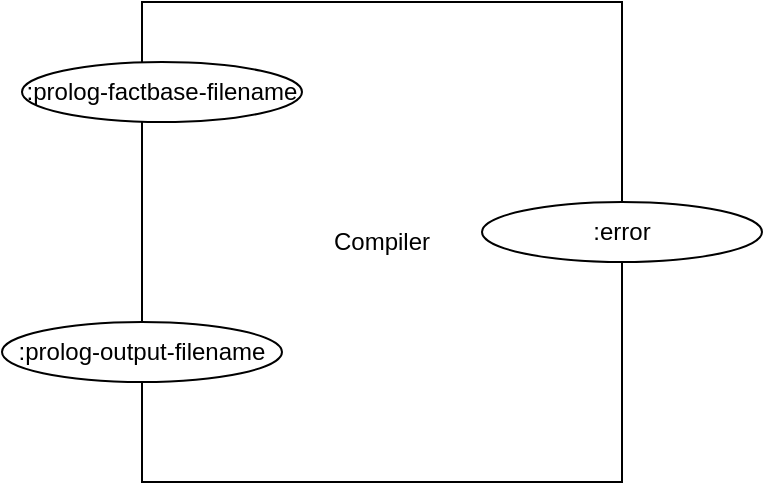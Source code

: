 <mxfile version="12.4.2" type="device" pages="10"><diagram id="IFeIaY9cEsrWaHvJ6db0" name="Compiler"><mxGraphModel dx="1106" dy="785" grid="1" gridSize="10" guides="1" tooltips="1" connect="1" arrows="1" fold="1" page="1" pageScale="1" pageWidth="1100" pageHeight="850" math="0" shadow="0"><root><mxCell id="0"/><mxCell id="1" parent="0"/><mxCell id="d67K-WhwPGkXm75vfRlL-2" value="Compiler" style="whiteSpace=wrap;html=1;aspect=fixed;" parent="1" vertex="1"><mxGeometry x="390" y="210" width="240" height="240" as="geometry"/></mxCell><mxCell id="Cv6QDrt0BD0I9Zc0tTsr-26" value=":prolog-factbase-filename&lt;br&gt;" style="ellipse;whiteSpace=wrap;html=1;" parent="1" vertex="1"><mxGeometry x="330" y="240" width="140" height="30" as="geometry"/></mxCell><mxCell id="Cv6QDrt0BD0I9Zc0tTsr-29" value=":prolog-output-filename" style="ellipse;whiteSpace=wrap;html=1;" parent="1" vertex="1"><mxGeometry x="320" y="370" width="140" height="30" as="geometry"/></mxCell><mxCell id="Cv6QDrt0BD0I9Zc0tTsr-31" value=":error" style="ellipse;whiteSpace=wrap;html=1;" parent="1" vertex="1"><mxGeometry x="560" y="310" width="140" height="30" as="geometry"/></mxCell></root></mxGraphModel></diagram><diagram id="PN1QJFHP8DllZu8vIEOr" name="Compiler Internal"><mxGraphModel dx="1106" dy="576" grid="1" gridSize="10" guides="1" tooltips="1" connect="1" arrows="1" fold="1" page="1" pageScale="1" pageWidth="1100" pageHeight="850" math="0" shadow="0"><root><mxCell id="yQuuwIK8HS58gwrCECkz-0"/><mxCell id="yQuuwIK8HS58gwrCECkz-1" parent="yQuuwIK8HS58gwrCECkz-0"/><mxCell id="SBNw37Z6QmKodofNO4m_-0" value="Compiler Test Bed" style="rounded=0;whiteSpace=wrap;html=1;" parent="yQuuwIK8HS58gwrCECkz-1" vertex="1"><mxGeometry x="290" y="210" width="220" height="350" as="geometry"/></mxCell><mxCell id="SBNw37Z6QmKodofNO4m_-1" value=":prolog-factbase-filename&lt;br&gt;" style="ellipse;whiteSpace=wrap;html=1;fillColor=#d5e8d4;strokeColor=#82b366;" parent="yQuuwIK8HS58gwrCECkz-1" vertex="1"><mxGeometry x="220" y="230" width="140" height="30" as="geometry"/></mxCell><mxCell id="SBNw37Z6QmKodofNO4m_-2" value=":prolog-output-filename" style="ellipse;whiteSpace=wrap;html=1;fillColor=#d5e8d4;strokeColor=#82b366;" parent="yQuuwIK8HS58gwrCECkz-1" vertex="1"><mxGeometry x="220" y="270" width="140" height="30" as="geometry"/></mxCell><mxCell id="aZNXpcQTLV_2Zr4zExUz-7" style="edgeStyle=orthogonalEdgeStyle;rounded=0;orthogonalLoop=1;jettySize=auto;html=1;exitX=1;exitY=0.5;exitDx=0;exitDy=0;" parent="yQuuwIK8HS58gwrCECkz-1" source="SBNw37Z6QmKodofNO4m_-3" target="aZNXpcQTLV_2Zr4zExUz-1" edge="1"><mxGeometry relative="1" as="geometry"/></mxCell><mxCell id="SBNw37Z6QmKodofNO4m_-3" value=":error" style="ellipse;whiteSpace=wrap;html=1;fillColor=#fff2cc;strokeColor=#d6b656;" parent="yQuuwIK8HS58gwrCECkz-1" vertex="1"><mxGeometry x="440" y="510" width="140" height="30" as="geometry"/></mxCell><mxCell id="SBNw37Z6QmKodofNO4m_-4" value=":done" style="ellipse;whiteSpace=wrap;html=1;fillColor=#d5e8d4;strokeColor=#82b366;" parent="yQuuwIK8HS58gwrCECkz-1" vertex="1"><mxGeometry x="220" y="515" width="140" height="30" as="geometry"/></mxCell><mxCell id="SBNw37Z6QmKodofNO4m_-5" value=":add-fact" style="ellipse;whiteSpace=wrap;html=1;fillColor=#d5e8d4;strokeColor=#82b366;" parent="yQuuwIK8HS58gwrCECkz-1" vertex="1"><mxGeometry x="220" y="470" width="140" height="30" as="geometry"/></mxCell><mxCell id="SBNw37Z6QmKodofNO4m_-6" value=":request-rb" style="ellipse;whiteSpace=wrap;html=1;fillColor=#d5e8d4;strokeColor=#82b366;" parent="yQuuwIK8HS58gwrCECkz-1" vertex="1"><mxGeometry x="220" y="430" width="140" height="30" as="geometry"/></mxCell><mxCell id="SBNw37Z6QmKodofNO4m_-16" style="edgeStyle=orthogonalEdgeStyle;rounded=0;orthogonalLoop=1;jettySize=auto;html=1;exitX=1;exitY=0.5;exitDx=0;exitDy=0;entryX=0;entryY=0.5;entryDx=0;entryDy=0;" parent="yQuuwIK8HS58gwrCECkz-1" source="SBNw37Z6QmKodofNO4m_-7" target="SBNw37Z6QmKodofNO4m_-14" edge="1"><mxGeometry relative="1" as="geometry"/></mxCell><mxCell id="SBNw37Z6QmKodofNO4m_-7" value=":fb" style="ellipse;whiteSpace=wrap;html=1;fillColor=#fff2cc;strokeColor=#d6b656;" parent="yQuuwIK8HS58gwrCECkz-1" vertex="1"><mxGeometry x="440" y="430" width="140" height="30" as="geometry"/></mxCell><mxCell id="SBNw37Z6QmKodofNO4m_-11" style="edgeStyle=orthogonalEdgeStyle;rounded=0;orthogonalLoop=1;jettySize=auto;html=1;exitX=1;exitY=0.5;exitDx=0;exitDy=0;entryX=0;entryY=0.5;entryDx=0;entryDy=0;" parent="yQuuwIK8HS58gwrCECkz-1" source="SBNw37Z6QmKodofNO4m_-8" target="SBNw37Z6QmKodofNO4m_-1" edge="1"><mxGeometry relative="1" as="geometry"/></mxCell><mxCell id="SBNw37Z6QmKodofNO4m_-8" value=":prolog-factbase-filename&lt;br&gt;" style="ellipse;whiteSpace=wrap;html=1;fillColor=#60a917;strokeColor=#2D7600;fontColor=#ffffff;" parent="yQuuwIK8HS58gwrCECkz-1" vertex="1"><mxGeometry x="20" y="230" width="140" height="30" as="geometry"/></mxCell><mxCell id="SBNw37Z6QmKodofNO4m_-12" style="edgeStyle=orthogonalEdgeStyle;rounded=0;orthogonalLoop=1;jettySize=auto;html=1;exitX=1;exitY=0.5;exitDx=0;exitDy=0;" parent="yQuuwIK8HS58gwrCECkz-1" source="SBNw37Z6QmKodofNO4m_-9" target="SBNw37Z6QmKodofNO4m_-2" edge="1"><mxGeometry relative="1" as="geometry"/></mxCell><mxCell id="SBNw37Z6QmKodofNO4m_-9" value=":prolog-output-filename" style="ellipse;whiteSpace=wrap;html=1;fillColor=#60a917;strokeColor=#2D7600;fontColor=#ffffff;" parent="yQuuwIK8HS58gwrCECkz-1" vertex="1"><mxGeometry x="20" y="270" width="140" height="30" as="geometry"/></mxCell><mxCell id="SBNw37Z6QmKodofNO4m_-10" value=":error" style="ellipse;whiteSpace=wrap;html=1;fillColor=#e3c800;strokeColor=#B09500;fontColor=#ffffff;" parent="yQuuwIK8HS58gwrCECkz-1" vertex="1"><mxGeometry x="910" y="670" width="140" height="30" as="geometry"/></mxCell><mxCell id="SBNw37Z6QmKodofNO4m_-13" value="Passes" style="rounded=0;whiteSpace=wrap;html=1;dashed=1;dashPattern=1 1;" parent="yQuuwIK8HS58gwrCECkz-1" vertex="1"><mxGeometry x="720" y="210" width="220" height="350" as="geometry"/></mxCell><mxCell id="SBNw37Z6QmKodofNO4m_-14" value=":fb" style="ellipse;whiteSpace=wrap;html=1;fillColor=#d5e8d4;strokeColor=#82b366;" parent="yQuuwIK8HS58gwrCECkz-1" vertex="1"><mxGeometry x="650" y="430" width="140" height="30" as="geometry"/></mxCell><mxCell id="aZNXpcQTLV_2Zr4zExUz-6" style="edgeStyle=orthogonalEdgeStyle;rounded=0;orthogonalLoop=1;jettySize=auto;html=1;exitX=1;exitY=0.5;exitDx=0;exitDy=0;" parent="yQuuwIK8HS58gwrCECkz-1" source="SBNw37Z6QmKodofNO4m_-15" target="aZNXpcQTLV_2Zr4zExUz-2" edge="1"><mxGeometry relative="1" as="geometry"/></mxCell><mxCell id="SBNw37Z6QmKodofNO4m_-15" value=":error" style="ellipse;whiteSpace=wrap;html=1;fillColor=#fff2cc;strokeColor=#d6b656;" parent="yQuuwIK8HS58gwrCECkz-1" vertex="1"><mxGeometry x="870" y="255" width="140" height="30" as="geometry"/></mxCell><mxCell id="aZNXpcQTLV_2Zr4zExUz-4" style="edgeStyle=orthogonalEdgeStyle;rounded=0;orthogonalLoop=1;jettySize=auto;html=1;exitX=1;exitY=0.5;exitDx=0;exitDy=0;entryX=0;entryY=0.5;entryDx=0;entryDy=0;" parent="yQuuwIK8HS58gwrCECkz-1" source="aZNXpcQTLV_2Zr4zExUz-0" target="SBNw37Z6QmKodofNO4m_-10" edge="1"><mxGeometry relative="1" as="geometry"/></mxCell><mxCell id="aZNXpcQTLV_2Zr4zExUz-0" value="1" style="rhombus;whiteSpace=wrap;html=1;" parent="yQuuwIK8HS58gwrCECkz-1" vertex="1"><mxGeometry x="830" y="670" width="40" height="30" as="geometry"/></mxCell><mxCell id="aZNXpcQTLV_2Zr4zExUz-1" value="1" style="rhombus;whiteSpace=wrap;html=1;" parent="yQuuwIK8HS58gwrCECkz-1" vertex="1"><mxGeometry x="630" y="510" width="40" height="30" as="geometry"/></mxCell><mxCell id="aZNXpcQTLV_2Zr4zExUz-2" value="1" style="rhombus;whiteSpace=wrap;html=1;" parent="yQuuwIK8HS58gwrCECkz-1" vertex="1"><mxGeometry x="1050" y="255" width="40" height="30" as="geometry"/></mxCell><mxCell id="aZNXpcQTLV_2Zr4zExUz-11" style="edgeStyle=orthogonalEdgeStyle;rounded=0;orthogonalLoop=1;jettySize=auto;html=1;exitX=1;exitY=0.5;exitDx=0;exitDy=0;entryX=0;entryY=0.5;entryDx=0;entryDy=0;" parent="yQuuwIK8HS58gwrCECkz-1" source="aZNXpcQTLV_2Zr4zExUz-8" target="SBNw37Z6QmKodofNO4m_-4" edge="1"><mxGeometry relative="1" as="geometry"><Array as="points"><mxPoint x="1030" y="530"/><mxPoint x="1030" y="590"/><mxPoint x="200" y="590"/><mxPoint x="200" y="530"/></Array></mxGeometry></mxCell><mxCell id="aZNXpcQTLV_2Zr4zExUz-8" value=":done" style="ellipse;whiteSpace=wrap;html=1;fillColor=#fff2cc;strokeColor=#d6b656;" parent="yQuuwIK8HS58gwrCECkz-1" vertex="1"><mxGeometry x="870" y="515" width="140" height="30" as="geometry"/></mxCell><mxCell id="aZNXpcQTLV_2Zr4zExUz-12" style="edgeStyle=orthogonalEdgeStyle;rounded=0;orthogonalLoop=1;jettySize=auto;html=1;exitX=1;exitY=0.5;exitDx=0;exitDy=0;entryX=0;entryY=0.5;entryDx=0;entryDy=0;" parent="yQuuwIK8HS58gwrCECkz-1" source="aZNXpcQTLV_2Zr4zExUz-9" target="SBNw37Z6QmKodofNO4m_-5" edge="1"><mxGeometry relative="1" as="geometry"><Array as="points"><mxPoint x="1050" y="485"/><mxPoint x="1050" y="620"/><mxPoint x="170" y="620"/><mxPoint x="170" y="485"/></Array></mxGeometry></mxCell><mxCell id="aZNXpcQTLV_2Zr4zExUz-9" value=":add-fact" style="ellipse;whiteSpace=wrap;html=1;fillColor=#fff2cc;strokeColor=#d6b656;" parent="yQuuwIK8HS58gwrCECkz-1" vertex="1"><mxGeometry x="870" y="470" width="140" height="30" as="geometry"/></mxCell><mxCell id="aZNXpcQTLV_2Zr4zExUz-13" style="edgeStyle=orthogonalEdgeStyle;rounded=0;orthogonalLoop=1;jettySize=auto;html=1;exitX=1;exitY=0.5;exitDx=0;exitDy=0;entryX=0;entryY=0.5;entryDx=0;entryDy=0;" parent="yQuuwIK8HS58gwrCECkz-1" source="aZNXpcQTLV_2Zr4zExUz-10" target="SBNw37Z6QmKodofNO4m_-6" edge="1"><mxGeometry relative="1" as="geometry"><Array as="points"><mxPoint x="1080" y="445"/><mxPoint x="1080" y="640"/><mxPoint x="150" y="640"/><mxPoint x="150" y="445"/></Array></mxGeometry></mxCell><mxCell id="aZNXpcQTLV_2Zr4zExUz-10" value=":request-fb" style="ellipse;whiteSpace=wrap;html=1;fillColor=#fff2cc;strokeColor=#d6b656;" parent="yQuuwIK8HS58gwrCECkz-1" vertex="1"><mxGeometry x="870" y="430" width="140" height="30" as="geometry"/></mxCell><mxCell id="krdxg3cAk5kLvxz6MeOh-2" style="edgeStyle=orthogonalEdgeStyle;rounded=0;orthogonalLoop=1;jettySize=auto;html=1;exitX=1;exitY=0.5;exitDx=0;exitDy=0;entryX=0;entryY=0.5;entryDx=0;entryDy=0;" parent="yQuuwIK8HS58gwrCECkz-1" source="krdxg3cAk5kLvxz6MeOh-0" target="krdxg3cAk5kLvxz6MeOh-1" edge="1"><mxGeometry relative="1" as="geometry"/></mxCell><mxCell id="krdxg3cAk5kLvxz6MeOh-0" value=":go" style="ellipse;whiteSpace=wrap;html=1;fillColor=#fff2cc;strokeColor=#d6b656;" parent="yQuuwIK8HS58gwrCECkz-1" vertex="1"><mxGeometry x="440" y="255" width="140" height="30" as="geometry"/></mxCell><mxCell id="krdxg3cAk5kLvxz6MeOh-1" value=":go" style="ellipse;whiteSpace=wrap;html=1;fillColor=#d5e8d4;strokeColor=#82b366;" parent="yQuuwIK8HS58gwrCECkz-1" vertex="1"><mxGeometry x="650" y="255" width="140" height="30" as="geometry"/></mxCell><mxCell id="Bz1lqdSJFnEgdWJThZOy-0" value=":retract-fact" style="ellipse;whiteSpace=wrap;html=1;fillColor=#d5e8d4;strokeColor=#82b366;" parent="yQuuwIK8HS58gwrCECkz-1" vertex="1"><mxGeometry x="220" y="390" width="140" height="30" as="geometry"/></mxCell><mxCell id="Bz1lqdSJFnEgdWJThZOy-2" style="edgeStyle=orthogonalEdgeStyle;rounded=0;orthogonalLoop=1;jettySize=auto;html=1;exitX=1;exitY=0.5;exitDx=0;exitDy=0;entryX=0;entryY=0.5;entryDx=0;entryDy=0;" parent="yQuuwIK8HS58gwrCECkz-1" source="Bz1lqdSJFnEgdWJThZOy-1" target="Bz1lqdSJFnEgdWJThZOy-0" edge="1"><mxGeometry relative="1" as="geometry"><Array as="points"><mxPoint x="1090" y="405"/><mxPoint x="1090" y="660"/><mxPoint x="100" y="660"/><mxPoint x="100" y="405"/></Array></mxGeometry></mxCell><mxCell id="Bz1lqdSJFnEgdWJThZOy-1" value=":retract-fact" style="ellipse;whiteSpace=wrap;html=1;fillColor=#fff2cc;strokeColor=#d6b656;" parent="yQuuwIK8HS58gwrCECkz-1" vertex="1"><mxGeometry x="870" y="390" width="140" height="30" as="geometry"/></mxCell><mxCell id="AT4ixN6FcSElVBnFKEZ3-2" style="edgeStyle=orthogonalEdgeStyle;rounded=0;orthogonalLoop=1;jettySize=auto;html=1;exitX=1;exitY=0.5;exitDx=0;exitDy=0;" parent="yQuuwIK8HS58gwrCECkz-1" source="AT4ixN6FcSElVBnFKEZ3-0" target="AT4ixN6FcSElVBnFKEZ3-1" edge="1"><mxGeometry relative="1" as="geometry"/></mxCell><mxCell id="AT4ixN6FcSElVBnFKEZ3-0" value=":dump" style="ellipse;whiteSpace=wrap;html=1;fillColor=#60a917;strokeColor=#2D7600;fontColor=#ffffff;" parent="yQuuwIK8HS58gwrCECkz-1" vertex="1"><mxGeometry x="20" y="310" width="140" height="30" as="geometry"/></mxCell><mxCell id="AT4ixN6FcSElVBnFKEZ3-1" value=":dump" style="ellipse;whiteSpace=wrap;html=1;fillColor=#d5e8d4;strokeColor=#82b366;" parent="yQuuwIK8HS58gwrCECkz-1" vertex="1"><mxGeometry x="220" y="310" width="140" height="30" as="geometry"/></mxCell><mxCell id="ajDeN7lSklm_52O9h84S-0" value="file-namer" style="rounded=0;whiteSpace=wrap;html=1;dashed=1;dashPattern=1 1;" parent="yQuuwIK8HS58gwrCECkz-1" vertex="1"><mxGeometry x="1210" y="220" width="220" height="350" as="geometry"/></mxCell><mxCell id="ajDeN7lSklm_52O9h84S-1" value="back-end" style="rounded=0;whiteSpace=wrap;html=1;dashed=1;dashPattern=1 1;" parent="yQuuwIK8HS58gwrCECkz-1" vertex="1"><mxGeometry x="1660" y="220" width="220" height="350" as="geometry"/></mxCell><mxCell id="ajDeN7lSklm_52O9h84S-2" value=":basename" style="ellipse;whiteSpace=wrap;html=1;fillColor=#d5e8d4;strokeColor=#82b366;" parent="yQuuwIK8HS58gwrCECkz-1" vertex="1"><mxGeometry x="1140" y="330" width="140" height="30" as="geometry"/></mxCell><mxCell id="ajDeN7lSklm_52O9h84S-3" value=":json-filename" style="ellipse;whiteSpace=wrap;html=1;fillColor=#d5e8d4;strokeColor=#82b366;" parent="yQuuwIK8HS58gwrCECkz-1" vertex="1"><mxGeometry x="1600" y="420" width="140" height="30" as="geometry"/></mxCell><mxCell id="ajDeN7lSklm_52O9h84S-4" value=":generic-filename" style="ellipse;whiteSpace=wrap;html=1;fillColor=#d5e8d4;strokeColor=#82b366;" parent="yQuuwIK8HS58gwrCECkz-1" vertex="1"><mxGeometry x="1600" y="470" width="140" height="30" as="geometry"/></mxCell><mxCell id="ajDeN7lSklm_52O9h84S-5" value=":lisp-filename" style="ellipse;whiteSpace=wrap;html=1;fillColor=#d5e8d4;strokeColor=#82b366;" parent="yQuuwIK8HS58gwrCECkz-1" vertex="1"><mxGeometry x="1600" y="515" width="140" height="30" as="geometry"/></mxCell><mxCell id="ajDeN7lSklm_52O9h84S-17" style="edgeStyle=orthogonalEdgeStyle;rounded=0;orthogonalLoop=1;jettySize=auto;html=1;exitX=1;exitY=0.5;exitDx=0;exitDy=0;entryX=0;entryY=0.5;entryDx=0;entryDy=0;" parent="yQuuwIK8HS58gwrCECkz-1" source="ajDeN7lSklm_52O9h84S-8" target="ajDeN7lSklm_52O9h84S-3" edge="1"><mxGeometry relative="1" as="geometry"/></mxCell><mxCell id="ajDeN7lSklm_52O9h84S-8" value=":json-filenae" style="ellipse;whiteSpace=wrap;html=1;fillColor=#fff2cc;strokeColor=#d6b656;" parent="yQuuwIK8HS58gwrCECkz-1" vertex="1"><mxGeometry x="1360" y="420" width="140" height="30" as="geometry"/></mxCell><mxCell id="ajDeN7lSklm_52O9h84S-18" style="edgeStyle=orthogonalEdgeStyle;rounded=0;orthogonalLoop=1;jettySize=auto;html=1;exitX=1;exitY=0.5;exitDx=0;exitDy=0;" parent="yQuuwIK8HS58gwrCECkz-1" source="ajDeN7lSklm_52O9h84S-9" target="ajDeN7lSklm_52O9h84S-4" edge="1"><mxGeometry relative="1" as="geometry"/></mxCell><mxCell id="ajDeN7lSklm_52O9h84S-9" value=":generic-filename" style="ellipse;whiteSpace=wrap;html=1;fillColor=#fff2cc;strokeColor=#d6b656;" parent="yQuuwIK8HS58gwrCECkz-1" vertex="1"><mxGeometry x="1360" y="470" width="140" height="30" as="geometry"/></mxCell><mxCell id="ajDeN7lSklm_52O9h84S-19" style="edgeStyle=orthogonalEdgeStyle;rounded=0;orthogonalLoop=1;jettySize=auto;html=1;exitX=1;exitY=0.5;exitDx=0;exitDy=0;" parent="yQuuwIK8HS58gwrCECkz-1" source="ajDeN7lSklm_52O9h84S-10" target="ajDeN7lSklm_52O9h84S-5" edge="1"><mxGeometry relative="1" as="geometry"/></mxCell><mxCell id="ajDeN7lSklm_52O9h84S-10" value=":lisp-filename" style="ellipse;whiteSpace=wrap;html=1;fillColor=#fff2cc;strokeColor=#d6b656;" parent="yQuuwIK8HS58gwrCECkz-1" vertex="1"><mxGeometry x="1360" y="515" width="140" height="30" as="geometry"/></mxCell><mxCell id="ajDeN7lSklm_52O9h84S-11" value=":ir" style="ellipse;whiteSpace=wrap;html=1;fillColor=#d5e8d4;strokeColor=#82b366;" parent="yQuuwIK8HS58gwrCECkz-1" vertex="1"><mxGeometry x="1590" y="260" width="140" height="30" as="geometry"/></mxCell><mxCell id="ajDeN7lSklm_52O9h84S-15" style="edgeStyle=orthogonalEdgeStyle;rounded=0;orthogonalLoop=1;jettySize=auto;html=1;exitX=1;exitY=0.5;exitDx=0;exitDy=0;entryX=0;entryY=0.5;entryDx=0;entryDy=0;" parent="yQuuwIK8HS58gwrCECkz-1" source="ajDeN7lSklm_52O9h84S-13" target="ajDeN7lSklm_52O9h84S-11" edge="1"><mxGeometry relative="1" as="geometry"><Array as="points"><mxPoint x="1150" y="314"/><mxPoint x="1150" y="160"/><mxPoint x="1540" y="160"/><mxPoint x="1540" y="276"/></Array></mxGeometry></mxCell><mxCell id="ajDeN7lSklm_52O9h84S-13" value=":ir" style="ellipse;whiteSpace=wrap;html=1;fillColor=#fff2cc;strokeColor=#d6b656;" parent="yQuuwIK8HS58gwrCECkz-1" vertex="1"><mxGeometry x="870" y="300" width="140" height="30" as="geometry"/></mxCell><mxCell id="ajDeN7lSklm_52O9h84S-16" style="edgeStyle=orthogonalEdgeStyle;rounded=0;orthogonalLoop=1;jettySize=auto;html=1;exitX=1;exitY=0.5;exitDx=0;exitDy=0;entryX=0;entryY=0.5;entryDx=0;entryDy=0;" parent="yQuuwIK8HS58gwrCECkz-1" source="ajDeN7lSklm_52O9h84S-14" target="ajDeN7lSklm_52O9h84S-2" edge="1"><mxGeometry relative="1" as="geometry"/></mxCell><mxCell id="ajDeN7lSklm_52O9h84S-14" value=":basename" style="ellipse;whiteSpace=wrap;html=1;fillColor=#fff2cc;strokeColor=#d6b656;" parent="yQuuwIK8HS58gwrCECkz-1" vertex="1"><mxGeometry x="870" y="340" width="140" height="30" as="geometry"/></mxCell><mxCell id="0wGKtj0Zk22YDjbU13tj-0" value=":out" style="ellipse;whiteSpace=wrap;html=1;fillColor=#fff2cc;strokeColor=#d6b656;" parent="yQuuwIK8HS58gwrCECkz-1" vertex="1"><mxGeometry x="1810" y="330" width="140" height="30" as="geometry"/></mxCell><mxCell id="0wGKtj0Zk22YDjbU13tj-1" value=":error" style="ellipse;whiteSpace=wrap;html=1;fillColor=#fff2cc;strokeColor=#d6b656;" parent="yQuuwIK8HS58gwrCECkz-1" vertex="1"><mxGeometry x="1810" y="440" width="140" height="30" as="geometry"/></mxCell></root></mxGraphModel></diagram><diagram id="i36JsXojJ7dhvoLUqxxn" name="Compiler Test Bed"><mxGraphModel dx="1106" dy="785" grid="1" gridSize="10" guides="1" tooltips="1" connect="1" arrows="1" fold="1" page="1" pageScale="1" pageWidth="1100" pageHeight="850" math="0" shadow="0"><root><mxCell id="_hdQCwsAvGMzL26OWeXt-0"/><mxCell id="_hdQCwsAvGMzL26OWeXt-1" parent="_hdQCwsAvGMzL26OWeXt-0"/><mxCell id="3sSP1cIjJxxoFGtCAvRV-76" value="Compiler Test Bed" style="rounded=0;whiteSpace=wrap;html=1;" parent="_hdQCwsAvGMzL26OWeXt-1" vertex="1"><mxGeometry x="420" y="290" width="220" height="350" as="geometry"/></mxCell><mxCell id="3sSP1cIjJxxoFGtCAvRV-29" value=":prolog-factbase-filename&lt;br&gt;" style="ellipse;whiteSpace=wrap;html=1;fillColor=#60a917;strokeColor=#2D7600;fontColor=#ffffff;" parent="_hdQCwsAvGMzL26OWeXt-1" vertex="1"><mxGeometry x="350" y="310" width="140" height="30" as="geometry"/></mxCell><mxCell id="3sSP1cIjJxxoFGtCAvRV-31" value=":prolog-output-filename" style="ellipse;whiteSpace=wrap;html=1;fillColor=#60a917;strokeColor=#2D7600;fontColor=#ffffff;" parent="_hdQCwsAvGMzL26OWeXt-1" vertex="1"><mxGeometry x="350" y="350" width="140" height="30" as="geometry"/></mxCell><mxCell id="3sSP1cIjJxxoFGtCAvRV-32" value=":error" style="ellipse;whiteSpace=wrap;html=1;fillColor=#e3c800;strokeColor=#B09500;fontColor=#ffffff;" parent="_hdQCwsAvGMzL26OWeXt-1" vertex="1"><mxGeometry x="570" y="595" width="140" height="30" as="geometry"/></mxCell><mxCell id="3sSP1cIjJxxoFGtCAvRV-71" value=":done" style="ellipse;whiteSpace=wrap;html=1;fillColor=#60a917;strokeColor=#2D7600;fontColor=#ffffff;" parent="_hdQCwsAvGMzL26OWeXt-1" vertex="1"><mxGeometry x="350" y="595" width="140" height="30" as="geometry"/></mxCell><mxCell id="3sSP1cIjJxxoFGtCAvRV-72" value=":add-fact" style="ellipse;whiteSpace=wrap;html=1;fillColor=#60a917;strokeColor=#2D7600;fontColor=#ffffff;" parent="_hdQCwsAvGMzL26OWeXt-1" vertex="1"><mxGeometry x="350" y="550" width="140" height="30" as="geometry"/></mxCell><mxCell id="3sSP1cIjJxxoFGtCAvRV-74" value=":request-rb" style="ellipse;whiteSpace=wrap;html=1;fillColor=#60a917;strokeColor=#2D7600;fontColor=#ffffff;" parent="_hdQCwsAvGMzL26OWeXt-1" vertex="1"><mxGeometry x="350" y="510" width="140" height="30" as="geometry"/></mxCell><mxCell id="3sSP1cIjJxxoFGtCAvRV-75" value=":fb" style="ellipse;whiteSpace=wrap;html=1;fillColor=#e3c800;strokeColor=#B09500;fontColor=#ffffff;" parent="_hdQCwsAvGMzL26OWeXt-1" vertex="1"><mxGeometry x="570" y="510" width="140" height="30" as="geometry"/></mxCell><mxCell id="0Zd7IVq23tfv4GdblEzc-0" value=":go" style="ellipse;whiteSpace=wrap;html=1;fillColor=#e3c800;strokeColor=#B09500;fontColor=#ffffff;" parent="_hdQCwsAvGMzL26OWeXt-1" vertex="1"><mxGeometry x="570" y="310" width="140" height="30" as="geometry"/></mxCell><mxCell id="Dz43fOGTghxyMJ_3Yi6x-0" value=":prolog-factbase-string-stream" style="ellipse;whiteSpace=wrap;html=1;fillColor=#60a917;strokeColor=#2D7600;fontColor=#ffffff;" vertex="1" parent="_hdQCwsAvGMzL26OWeXt-1"><mxGeometry x="337.5" y="390" width="165" height="30" as="geometry"/></mxCell></root></mxGraphModel></diagram><diagram id="N58UJGH58xgpoyNpPrzj" name="Compiler test bed"><mxGraphModel dx="1106" dy="1635" grid="1" gridSize="10" guides="1" tooltips="1" connect="1" arrows="1" fold="1" page="1" pageScale="1" pageWidth="1100" pageHeight="850" math="0" shadow="0"><root><mxCell id="0nxnkGTE0rxnyG4z4W24-0"/><mxCell id="0nxnkGTE0rxnyG4z4W24-1" parent="0nxnkGTE0rxnyG4z4W24-0"/><mxCell id="0nxnkGTE0rxnyG4z4W24-2" value="reader" style="rounded=0;whiteSpace=wrap;html=1;fillColor=#f5f5f5;strokeColor=#666666;fontColor=#333333;" parent="0nxnkGTE0rxnyG4z4W24-1" vertex="1"><mxGeometry x="170" y="375" width="120" height="150" as="geometry"/></mxCell><mxCell id="0nxnkGTE0rxnyG4z4W24-3" value="fb" style="rounded=0;whiteSpace=wrap;html=1;fillColor=#f5f5f5;strokeColor=#666666;fontColor=#333333;" parent="0nxnkGTE0rxnyG4z4W24-1" vertex="1"><mxGeometry x="460" y="120" width="120" height="265" as="geometry"/></mxCell><mxCell id="0nxnkGTE0rxnyG4z4W24-4" value="writer" style="rounded=0;whiteSpace=wrap;html=1;fillColor=#f5f5f5;strokeColor=#666666;fontColor=#333333;" parent="0nxnkGTE0rxnyG4z4W24-1" vertex="1"><mxGeometry x="805" y="475" width="120" height="160" as="geometry"/></mxCell><mxCell id="0nxnkGTE0rxnyG4z4W24-5" style="edgeStyle=orthogonalEdgeStyle;rounded=0;orthogonalLoop=1;jettySize=auto;html=1;exitX=1;exitY=0.5;exitDx=0;exitDy=0;" parent="0nxnkGTE0rxnyG4z4W24-1" source="0nxnkGTE0rxnyG4z4W24-6" target="0nxnkGTE0rxnyG4z4W24-40" edge="1"><mxGeometry relative="1" as="geometry"/></mxCell><mxCell id="0nxnkGTE0rxnyG4z4W24-6" value=":error" style="ellipse;whiteSpace=wrap;html=1;fillColor=#fff2cc;strokeColor=#d6b656;" parent="0nxnkGTE0rxnyG4z4W24-1" vertex="1"><mxGeometry x="260" y="485" width="60" height="20" as="geometry"/></mxCell><mxCell id="bkBj6W6iGOYVGGigNd8g-67" style="edgeStyle=orthogonalEdgeStyle;rounded=0;orthogonalLoop=1;jettySize=auto;html=1;exitX=1;exitY=0.5;exitDx=0;exitDy=0;entryX=0;entryY=0.5;entryDx=0;entryDy=0;" parent="0nxnkGTE0rxnyG4z4W24-1" source="0nxnkGTE0rxnyG4z4W24-9" target="bkBj6W6iGOYVGGigNd8g-66" edge="1"><mxGeometry relative="1" as="geometry"><Array as="points"><mxPoint x="360" y="465"/><mxPoint x="360" y="365"/><mxPoint x="165" y="365"/><mxPoint x="165" y="265"/></Array></mxGeometry></mxCell><mxCell id="0nxnkGTE0rxnyG4z4W24-9" value=":eof" style="ellipse;whiteSpace=wrap;html=1;fillColor=#fff2cc;strokeColor=#d6b656;" parent="0nxnkGTE0rxnyG4z4W24-1" vertex="1"><mxGeometry x="260" y="455" width="60" height="20" as="geometry"/></mxCell><mxCell id="bkBj6W6iGOYVGGigNd8g-7" style="edgeStyle=orthogonalEdgeStyle;rounded=0;orthogonalLoop=1;jettySize=auto;html=1;exitX=1;exitY=0.5;exitDx=0;exitDy=0;entryX=0;entryY=0.5;entryDx=0;entryDy=0;" parent="0nxnkGTE0rxnyG4z4W24-1" source="0nxnkGTE0rxnyG4z4W24-11" target="bkBj6W6iGOYVGGigNd8g-1" edge="1"><mxGeometry relative="1" as="geometry"><Array as="points"><mxPoint x="340" y="405"/><mxPoint x="340" y="305"/><mxPoint x="150" y="305"/><mxPoint x="150" y="190"/></Array></mxGeometry></mxCell><mxCell id="0nxnkGTE0rxnyG4z4W24-11" value=":string-fact" style="ellipse;whiteSpace=wrap;html=1;fillColor=#fff2cc;strokeColor=#d6b656;" parent="0nxnkGTE0rxnyG4z4W24-1" vertex="1"><mxGeometry x="260" y="395" width="60" height="20" as="geometry"/></mxCell><mxCell id="0nxnkGTE0rxnyG4z4W24-12" value=":file-name" style="ellipse;whiteSpace=wrap;html=1;fillColor=#d5e8d4;strokeColor=#82b366;" parent="0nxnkGTE0rxnyG4z4W24-1" vertex="1"><mxGeometry x="140" y="395" width="60" height="20" as="geometry"/></mxCell><mxCell id="0nxnkGTE0rxnyG4z4W24-13" value=":lisp-fact" style="ellipse;whiteSpace=wrap;html=1;fillColor=#d5e8d4;strokeColor=#82b366;" parent="0nxnkGTE0rxnyG4z4W24-1" vertex="1"><mxGeometry x="432.5" y="235" width="60" height="20" as="geometry"/></mxCell><mxCell id="0nxnkGTE0rxnyG4z4W24-14" value=":get-next" style="ellipse;whiteSpace=wrap;html=1;fillColor=#d5e8d4;strokeColor=#82b366;" parent="0nxnkGTE0rxnyG4z4W24-1" vertex="1"><mxGeometry x="432.5" y="305" width="60" height="20" as="geometry"/></mxCell><mxCell id="bkBj6W6iGOYVGGigNd8g-27" style="edgeStyle=orthogonalEdgeStyle;rounded=0;orthogonalLoop=1;jettySize=auto;html=1;exitX=1;exitY=0.5;exitDx=0;exitDy=0;entryX=0;entryY=0.5;entryDx=0;entryDy=0;" parent="0nxnkGTE0rxnyG4z4W24-1" source="0nxnkGTE0rxnyG4z4W24-16" target="0nxnkGTE0rxnyG4z4W24-29" edge="1"><mxGeometry relative="1" as="geometry"/></mxCell><mxCell id="0nxnkGTE0rxnyG4z4W24-16" value=":next" style="ellipse;whiteSpace=wrap;html=1;fillColor=#fff2cc;strokeColor=#d6b656;" parent="0nxnkGTE0rxnyG4z4W24-1" vertex="1"><mxGeometry x="550" y="245" width="60" height="20" as="geometry"/></mxCell><mxCell id="0nxnkGTE0rxnyG4z4W24-17" style="edgeStyle=orthogonalEdgeStyle;rounded=0;orthogonalLoop=1;jettySize=auto;html=1;exitX=1;exitY=0.5;exitDx=0;exitDy=0;entryX=0;entryY=0.5;entryDx=0;entryDy=0;" parent="0nxnkGTE0rxnyG4z4W24-1" source="0nxnkGTE0rxnyG4z4W24-18" target="0nxnkGTE0rxnyG4z4W24-23" edge="1"><mxGeometry relative="1" as="geometry"><Array as="points"><mxPoint x="680" y="285"/><mxPoint x="680" y="605"/></Array></mxGeometry></mxCell><mxCell id="bkBj6W6iGOYVGGigNd8g-60" style="edgeStyle=orthogonalEdgeStyle;rounded=0;orthogonalLoop=1;jettySize=auto;html=1;exitX=1;exitY=0.5;exitDx=0;exitDy=0;entryX=0;entryY=0.5;entryDx=0;entryDy=0;" parent="0nxnkGTE0rxnyG4z4W24-1" source="0nxnkGTE0rxnyG4z4W24-18" target="bkBj6W6iGOYVGGigNd8g-59" edge="1"><mxGeometry relative="1" as="geometry"><Array as="points"><mxPoint x="680" y="285"/><mxPoint x="680" y="475"/><mxPoint x="370" y="475"/><mxPoint x="370" y="675"/></Array></mxGeometry></mxCell><mxCell id="0nxnkGTE0rxnyG4z4W24-18" value=":no-more" style="ellipse;whiteSpace=wrap;html=1;fillColor=#fff2cc;strokeColor=#d6b656;" parent="0nxnkGTE0rxnyG4z4W24-1" vertex="1"><mxGeometry x="550" y="275" width="60" height="20" as="geometry"/></mxCell><mxCell id="0nxnkGTE0rxnyG4z4W24-19" style="edgeStyle=orthogonalEdgeStyle;rounded=0;orthogonalLoop=1;jettySize=auto;html=1;exitX=1;exitY=0.5;exitDx=0;exitDy=0;" parent="0nxnkGTE0rxnyG4z4W24-1" source="0nxnkGTE0rxnyG4z4W24-20" target="0nxnkGTE0rxnyG4z4W24-39" edge="1"><mxGeometry relative="1" as="geometry"/></mxCell><mxCell id="0nxnkGTE0rxnyG4z4W24-20" value=":error" style="ellipse;whiteSpace=wrap;html=1;fillColor=#fff2cc;strokeColor=#d6b656;" parent="0nxnkGTE0rxnyG4z4W24-1" vertex="1"><mxGeometry x="550" y="335" width="60" height="20" as="geometry"/></mxCell><mxCell id="0nxnkGTE0rxnyG4z4W24-21" value=":string-fact" style="ellipse;whiteSpace=wrap;html=1;fillColor=#d5e8d4;strokeColor=#82b366;" parent="0nxnkGTE0rxnyG4z4W24-1" vertex="1"><mxGeometry x="432.5" y="205" width="60" height="20" as="geometry"/></mxCell><mxCell id="0nxnkGTE0rxnyG4z4W24-22" value=":start" style="ellipse;whiteSpace=wrap;html=1;fillColor=#d5e8d4;strokeColor=#82b366;" parent="0nxnkGTE0rxnyG4z4W24-1" vertex="1"><mxGeometry x="775" y="525" width="60" height="20" as="geometry"/></mxCell><mxCell id="0nxnkGTE0rxnyG4z4W24-23" value=":no-more" style="ellipse;whiteSpace=wrap;html=1;fillColor=#d5e8d4;strokeColor=#82b366;" parent="0nxnkGTE0rxnyG4z4W24-1" vertex="1"><mxGeometry x="775" y="595" width="60" height="20" as="geometry"/></mxCell><mxCell id="0nxnkGTE0rxnyG4z4W24-24" value=":filename" style="ellipse;whiteSpace=wrap;html=1;fillColor=#d5e8d4;strokeColor=#82b366;" parent="0nxnkGTE0rxnyG4z4W24-1" vertex="1"><mxGeometry x="775" y="495" width="60" height="20" as="geometry"/></mxCell><mxCell id="0nxnkGTE0rxnyG4z4W24-25" style="edgeStyle=orthogonalEdgeStyle;rounded=0;orthogonalLoop=1;jettySize=auto;html=1;exitX=1;exitY=0.5;exitDx=0;exitDy=0;entryX=0;entryY=0.5;entryDx=0;entryDy=0;" parent="0nxnkGTE0rxnyG4z4W24-1" source="0nxnkGTE0rxnyG4z4W24-26" target="0nxnkGTE0rxnyG4z4W24-14" edge="1"><mxGeometry relative="1" as="geometry"><Array as="points"><mxPoint x="970" y="510"/><mxPoint x="970" y="405"/><mxPoint x="400" y="405"/><mxPoint x="400" y="315"/></Array></mxGeometry></mxCell><mxCell id="0nxnkGTE0rxnyG4z4W24-26" value=":request" style="ellipse;whiteSpace=wrap;html=1;fillColor=#fff2cc;strokeColor=#d6b656;" parent="0nxnkGTE0rxnyG4z4W24-1" vertex="1"><mxGeometry x="895" y="500" width="60" height="20" as="geometry"/></mxCell><mxCell id="0nxnkGTE0rxnyG4z4W24-27" style="edgeStyle=orthogonalEdgeStyle;rounded=0;orthogonalLoop=1;jettySize=auto;html=1;exitX=1;exitY=0.5;exitDx=0;exitDy=0;" parent="0nxnkGTE0rxnyG4z4W24-1" source="0nxnkGTE0rxnyG4z4W24-28" target="0nxnkGTE0rxnyG4z4W24-38" edge="1"><mxGeometry relative="1" as="geometry"/></mxCell><mxCell id="0nxnkGTE0rxnyG4z4W24-28" value=":error" style="ellipse;whiteSpace=wrap;html=1;fillColor=#fff2cc;strokeColor=#d6b656;" parent="0nxnkGTE0rxnyG4z4W24-1" vertex="1"><mxGeometry x="895" y="590" width="60" height="20" as="geometry"/></mxCell><mxCell id="0nxnkGTE0rxnyG4z4W24-29" value=":next" style="ellipse;whiteSpace=wrap;html=1;fillColor=#d5e8d4;strokeColor=#82b366;" parent="0nxnkGTE0rxnyG4z4W24-1" vertex="1"><mxGeometry x="775" y="565" width="60" height="20" as="geometry"/></mxCell><mxCell id="0nxnkGTE0rxnyG4z4W24-30" style="edgeStyle=orthogonalEdgeStyle;rounded=0;orthogonalLoop=1;jettySize=auto;html=1;exitX=0.5;exitY=1;exitDx=0;exitDy=0;entryX=0;entryY=0.5;entryDx=0;entryDy=0;" parent="0nxnkGTE0rxnyG4z4W24-1" source="0nxnkGTE0rxnyG4z4W24-31" target="0nxnkGTE0rxnyG4z4W24-12" edge="1"><mxGeometry relative="1" as="geometry"/></mxCell><mxCell id="0nxnkGTE0rxnyG4z4W24-31" value=":prolog-factbase-filename&lt;br&gt;" style="ellipse;whiteSpace=wrap;html=1;fillColor=#60a917;strokeColor=#2D7600;fontColor=#ffffff;" parent="0nxnkGTE0rxnyG4z4W24-1" vertex="1"><mxGeometry x="50" y="315" width="140" height="30" as="geometry"/></mxCell><mxCell id="JBzjE8fH2sB6-eJeqgno-3" style="edgeStyle=orthogonalEdgeStyle;rounded=0;orthogonalLoop=1;jettySize=auto;html=1;exitX=1;exitY=0.5;exitDx=0;exitDy=0;entryX=0;entryY=0.5;entryDx=0;entryDy=0;" parent="0nxnkGTE0rxnyG4z4W24-1" source="0nxnkGTE0rxnyG4z4W24-33" target="JBzjE8fH2sB6-eJeqgno-1" edge="1"><mxGeometry relative="1" as="geometry"/></mxCell><mxCell id="0nxnkGTE0rxnyG4z4W24-33" value=":prolog-output-filename" style="ellipse;whiteSpace=wrap;html=1;fillColor=#60a917;strokeColor=#2D7600;fontColor=#ffffff;" parent="0nxnkGTE0rxnyG4z4W24-1" vertex="1"><mxGeometry x="60" y="595" width="140" height="30" as="geometry"/></mxCell><mxCell id="0nxnkGTE0rxnyG4z4W24-34" value=":error" style="ellipse;whiteSpace=wrap;html=1;fillColor=#e3c800;strokeColor=#B09500;fontColor=#ffffff;" parent="0nxnkGTE0rxnyG4z4W24-1" vertex="1"><mxGeometry x="810" y="730" width="140" height="30" as="geometry"/></mxCell><mxCell id="0nxnkGTE0rxnyG4z4W24-35" value=":iterate" style="ellipse;whiteSpace=wrap;html=1;fillColor=#d5e8d4;strokeColor=#82b366;" parent="0nxnkGTE0rxnyG4z4W24-1" vertex="1"><mxGeometry x="432.5" y="275" width="60" height="20" as="geometry"/></mxCell><mxCell id="0nxnkGTE0rxnyG4z4W24-36" style="edgeStyle=orthogonalEdgeStyle;rounded=0;orthogonalLoop=1;jettySize=auto;html=1;exitX=1;exitY=0.5;exitDx=0;exitDy=0;entryX=0;entryY=0.5;entryDx=0;entryDy=0;" parent="0nxnkGTE0rxnyG4z4W24-1" source="0nxnkGTE0rxnyG4z4W24-37" target="0nxnkGTE0rxnyG4z4W24-34" edge="1"><mxGeometry relative="1" as="geometry"/></mxCell><mxCell id="0nxnkGTE0rxnyG4z4W24-37" value="1" style="rhombus;whiteSpace=wrap;html=1;" parent="0nxnkGTE0rxnyG4z4W24-1" vertex="1"><mxGeometry x="730" y="730" width="40" height="30" as="geometry"/></mxCell><mxCell id="0nxnkGTE0rxnyG4z4W24-38" value="1" style="rhombus;whiteSpace=wrap;html=1;" parent="0nxnkGTE0rxnyG4z4W24-1" vertex="1"><mxGeometry x="985" y="585" width="40" height="30" as="geometry"/></mxCell><mxCell id="0nxnkGTE0rxnyG4z4W24-39" value="1" style="rhombus;whiteSpace=wrap;html=1;" parent="0nxnkGTE0rxnyG4z4W24-1" vertex="1"><mxGeometry x="630" y="330" width="40" height="30" as="geometry"/></mxCell><mxCell id="0nxnkGTE0rxnyG4z4W24-40" value="1" style="rhombus;whiteSpace=wrap;html=1;" parent="0nxnkGTE0rxnyG4z4W24-1" vertex="1"><mxGeometry x="336.5" y="480" width="40" height="30" as="geometry"/></mxCell><mxCell id="bkBj6W6iGOYVGGigNd8g-0" value="convert-to-keywords" style="rounded=0;whiteSpace=wrap;html=1;fillColor=#f5f5f5;strokeColor=#666666;fontColor=#333333;" parent="0nxnkGTE0rxnyG4z4W24-1" vertex="1"><mxGeometry x="215" y="165" width="120" height="130" as="geometry"/></mxCell><mxCell id="bkBj6W6iGOYVGGigNd8g-1" value=":string-fact" style="ellipse;whiteSpace=wrap;html=1;fillColor=#d5e8d4;strokeColor=#82b366;" parent="0nxnkGTE0rxnyG4z4W24-1" vertex="1"><mxGeometry x="185" y="180" width="60" height="20" as="geometry"/></mxCell><mxCell id="rPpLi0cytXKrJ1Bmnuh9-7" style="edgeStyle=orthogonalEdgeStyle;rounded=0;orthogonalLoop=1;jettySize=auto;html=1;exitX=1;exitY=0.5;exitDx=0;exitDy=0;entryX=0;entryY=0.5;entryDx=0;entryDy=0;" parent="0nxnkGTE0rxnyG4z4W24-1" source="bkBj6W6iGOYVGGigNd8g-2" target="rPpLi0cytXKrJ1Bmnuh9-4" edge="1"><mxGeometry relative="1" as="geometry"><Array as="points"><mxPoint x="390" y="245"/><mxPoint x="390" y="55"/></Array></mxGeometry></mxCell><mxCell id="bkBj6W6iGOYVGGigNd8g-2" value=":converted" style="ellipse;whiteSpace=wrap;html=1;fillColor=#fff2cc;strokeColor=#d6b656;" parent="0nxnkGTE0rxnyG4z4W24-1" vertex="1"><mxGeometry x="295" y="235" width="80" height="20" as="geometry"/></mxCell><mxCell id="bkBj6W6iGOYVGGigNd8g-10" style="edgeStyle=orthogonalEdgeStyle;rounded=0;orthogonalLoop=1;jettySize=auto;html=1;exitX=1;exitY=0.5;exitDx=0;exitDy=0;entryX=0;entryY=0.5;entryDx=0;entryDy=0;" parent="0nxnkGTE0rxnyG4z4W24-1" source="bkBj6W6iGOYVGGigNd8g-3" target="bkBj6W6iGOYVGGigNd8g-9" edge="1"><mxGeometry relative="1" as="geometry"/></mxCell><mxCell id="bkBj6W6iGOYVGGigNd8g-3" value=":error" style="ellipse;whiteSpace=wrap;html=1;fillColor=#fff2cc;strokeColor=#d6b656;" parent="0nxnkGTE0rxnyG4z4W24-1" vertex="1"><mxGeometry x="306.5" y="180" width="60" height="20" as="geometry"/></mxCell><mxCell id="sZhBxk49Y5XNLjHLD9gN-1" style="edgeStyle=orthogonalEdgeStyle;rounded=0;orthogonalLoop=1;jettySize=auto;html=1;exitX=1;exitY=0.5;exitDx=0;exitDy=0;entryX=0;entryY=0.5;entryDx=0;entryDy=0;" parent="0nxnkGTE0rxnyG4z4W24-1" source="bkBj6W6iGOYVGGigNd8g-34" target="Fiq75sL1Y16OCKsCFPVu-5" edge="1"><mxGeometry relative="1" as="geometry"><Array as="points"><mxPoint x="730" y="225"/><mxPoint x="730" y="180"/></Array></mxGeometry></mxCell><mxCell id="bkBj6W6iGOYVGGigNd8g-34" value=":fb" style="ellipse;whiteSpace=wrap;html=1;fillColor=#fff2cc;strokeColor=#d6b656;" parent="0nxnkGTE0rxnyG4z4W24-1" vertex="1"><mxGeometry x="550" y="215" width="60" height="20" as="geometry"/></mxCell><mxCell id="bkBj6W6iGOYVGGigNd8g-41" value="sequencer" style="rounded=0;whiteSpace=wrap;html=1;fillColor=#f5f5f5;strokeColor=#666666;fontColor=#333333;" parent="0nxnkGTE0rxnyG4z4W24-1" vertex="1"><mxGeometry x="460" y="545" width="120" height="210" as="geometry"/></mxCell><mxCell id="JBzjE8fH2sB6-eJeqgno-4" style="edgeStyle=orthogonalEdgeStyle;rounded=0;orthogonalLoop=1;jettySize=auto;html=1;exitX=1;exitY=0.5;exitDx=0;exitDy=0;entryX=0;entryY=0.5;entryDx=0;entryDy=0;" parent="0nxnkGTE0rxnyG4z4W24-1" source="bkBj6W6iGOYVGGigNd8g-29" target="0nxnkGTE0rxnyG4z4W24-24" edge="1"><mxGeometry relative="1" as="geometry"/></mxCell><mxCell id="bkBj6W6iGOYVGGigNd8g-29" value=":write-to-filename" style="ellipse;whiteSpace=wrap;html=1;fillColor=#fff2cc;strokeColor=#d6b656;" parent="0nxnkGTE0rxnyG4z4W24-1" vertex="1"><mxGeometry x="530" y="590" width="100" height="20" as="geometry"/></mxCell><mxCell id="bkBj6W6iGOYVGGigNd8g-50" style="edgeStyle=orthogonalEdgeStyle;rounded=0;orthogonalLoop=1;jettySize=auto;html=1;exitX=1;exitY=0.5;exitDx=0;exitDy=0;entryX=0;entryY=0.5;entryDx=0;entryDy=0;" parent="0nxnkGTE0rxnyG4z4W24-1" source="bkBj6W6iGOYVGGigNd8g-42" target="0nxnkGTE0rxnyG4z4W24-22" edge="1"><mxGeometry relative="1" as="geometry"><Array as="points"><mxPoint x="660" y="675"/><mxPoint x="660" y="535"/></Array></mxGeometry></mxCell><mxCell id="bkBj6W6iGOYVGGigNd8g-58" style="edgeStyle=orthogonalEdgeStyle;rounded=0;orthogonalLoop=1;jettySize=auto;html=1;exitX=1;exitY=0.5;exitDx=0;exitDy=0;entryX=0;entryY=0.5;entryDx=0;entryDy=0;" parent="0nxnkGTE0rxnyG4z4W24-1" source="bkBj6W6iGOYVGGigNd8g-42" target="0nxnkGTE0rxnyG4z4W24-35" edge="1"><mxGeometry relative="1" as="geometry"><Array as="points"><mxPoint x="660" y="675"/><mxPoint x="660" y="445"/><mxPoint x="390" y="445"/><mxPoint x="390" y="285"/></Array></mxGeometry></mxCell><mxCell id="bkBj6W6iGOYVGGigNd8g-42" value=":write" style="ellipse;whiteSpace=wrap;html=1;fillColor=#fff2cc;strokeColor=#d6b656;" parent="0nxnkGTE0rxnyG4z4W24-1" vertex="1"><mxGeometry x="540" y="665" width="80" height="20" as="geometry"/></mxCell><mxCell id="bkBj6W6iGOYVGGigNd8g-51" value=":finished-pipeline" style="ellipse;whiteSpace=wrap;html=1;fillColor=#d5e8d4;strokeColor=#82b366;" parent="0nxnkGTE0rxnyG4z4W24-1" vertex="1"><mxGeometry x="410" y="720" width="110" height="20" as="geometry"/></mxCell><mxCell id="bkBj6W6iGOYVGGigNd8g-57" style="edgeStyle=orthogonalEdgeStyle;rounded=0;orthogonalLoop=1;jettySize=auto;html=1;exitX=1;exitY=0.5;exitDx=0;exitDy=0;" parent="0nxnkGTE0rxnyG4z4W24-1" source="bkBj6W6iGOYVGGigNd8g-55" target="bkBj6W6iGOYVGGigNd8g-56" edge="1"><mxGeometry relative="1" as="geometry"/></mxCell><mxCell id="bkBj6W6iGOYVGGigNd8g-55" value=":error" style="ellipse;whiteSpace=wrap;html=1;fillColor=#fff2cc;strokeColor=#d6b656;" parent="0nxnkGTE0rxnyG4z4W24-1" vertex="1"><mxGeometry x="540" y="720" width="80" height="20" as="geometry"/></mxCell><mxCell id="bkBj6W6iGOYVGGigNd8g-56" value="1" style="rhombus;whiteSpace=wrap;html=1;" parent="0nxnkGTE0rxnyG4z4W24-1" vertex="1"><mxGeometry x="660" y="715" width="40" height="30" as="geometry"/></mxCell><mxCell id="bkBj6W6iGOYVGGigNd8g-59" value=":finished-writing" style="ellipse;whiteSpace=wrap;html=1;fillColor=#d5e8d4;strokeColor=#82b366;" parent="0nxnkGTE0rxnyG4z4W24-1" vertex="1"><mxGeometry x="413" y="665" width="110" height="20" as="geometry"/></mxCell><mxCell id="bkBj6W6iGOYVGGigNd8g-63" value=":finished-reading" style="ellipse;whiteSpace=wrap;html=1;fillColor=#d5e8d4;strokeColor=#82b366;" parent="0nxnkGTE0rxnyG4z4W24-1" vertex="1"><mxGeometry x="413" y="555" width="100" height="20" as="geometry"/></mxCell><mxCell id="rPpLi0cytXKrJ1Bmnuh9-22" style="edgeStyle=orthogonalEdgeStyle;rounded=0;orthogonalLoop=1;jettySize=auto;html=1;exitX=1;exitY=0.5;exitDx=0;exitDy=0;entryX=0;entryY=0.5;entryDx=0;entryDy=0;" parent="0nxnkGTE0rxnyG4z4W24-1" source="bkBj6W6iGOYVGGigNd8g-65" target="rPpLi0cytXKrJ1Bmnuh9-20" edge="1"><mxGeometry relative="1" as="geometry"/></mxCell><mxCell id="bkBj6W6iGOYVGGigNd8g-65" value=":done&lt;span style=&quot;color: rgba(0 , 0 , 0 , 0) ; font-family: monospace ; font-size: 0px ; white-space: nowrap&quot;&gt;%3CmxGraphModel%3E%3Croot%3E%3CmxCell%20id%3D%220%22%2F%3E%3CmxCell%20id%3D%221%22%20parent%3D%220%22%2F%3E%3CmxCell%20id%3D%222%22%20value%3D%22%3Aconverted%22%20style%3D%22ellipse%3BwhiteSpace%3Dwrap%3Bhtml%3D1%3BfillColor%3D%23fff2cc%3BstrokeColor%3D%23d6b656%3B%22%20vertex%3D%221%22%20parent%3D%221%22%3E%3CmxGeometry%20x%3D%22245%22%20y%3D%2280%22%20width%3D%2280%22%20height%3D%2220%22%20as%3D%22geometry%22%2F%3E%3C%2FmxCell%3E%3C%2Froot%3E%3C%2FmxGraphModel%3E&lt;/span&gt;" style="ellipse;whiteSpace=wrap;html=1;fillColor=#fff2cc;strokeColor=#d6b656;" parent="0nxnkGTE0rxnyG4z4W24-1" vertex="1"><mxGeometry x="290" y="265" width="80" height="20" as="geometry"/></mxCell><mxCell id="bkBj6W6iGOYVGGigNd8g-66" value=":eof" style="ellipse;whiteSpace=wrap;html=1;fillColor=#d5e8d4;strokeColor=#82b366;" parent="0nxnkGTE0rxnyG4z4W24-1" vertex="1"><mxGeometry x="185" y="255" width="60" height="20" as="geometry"/></mxCell><mxCell id="sZhBxk49Y5XNLjHLD9gN-2" style="edgeStyle=orthogonalEdgeStyle;rounded=0;orthogonalLoop=1;jettySize=auto;html=1;exitX=1;exitY=0.5;exitDx=0;exitDy=0;entryX=0;entryY=0.5;entryDx=0;entryDy=0;" parent="0nxnkGTE0rxnyG4z4W24-1" source="bkBj6W6iGOYVGGigNd8g-70" target="DQR1HgBXxmYyhnPXR74v-0" edge="1"><mxGeometry relative="1" as="geometry"/></mxCell><mxCell id="bkBj6W6iGOYVGGigNd8g-70" value=":run-pipeline" style="ellipse;whiteSpace=wrap;html=1;fillColor=#fff2cc;strokeColor=#d6b656;" parent="0nxnkGTE0rxnyG4z4W24-1" vertex="1"><mxGeometry x="540" y="622.5" width="80" height="20" as="geometry"/></mxCell><mxCell id="bkBj6W6iGOYVGGigNd8g-74" value=":fb-request" style="ellipse;whiteSpace=wrap;html=1;fillColor=#d5e8d4;strokeColor=#82b366;" parent="0nxnkGTE0rxnyG4z4W24-1" vertex="1"><mxGeometry x="545" y="185" width="70" height="20" as="geometry"/></mxCell><mxCell id="QmNMTbhgZReArZMA-mND-0" style="edgeStyle=orthogonalEdgeStyle;rounded=0;orthogonalLoop=1;jettySize=auto;html=1;exitX=1;exitY=0.5;exitDx=0;exitDy=0;entryX=0;entryY=0.5;entryDx=0;entryDy=0;" parent="0nxnkGTE0rxnyG4z4W24-1" source="Fiq75sL1Y16OCKsCFPVu-0" target="DQR1HgBXxmYyhnPXR74v-0" edge="1"><mxGeometry relative="1" as="geometry"><Array as="points"><mxPoint x="310" y="730"/><mxPoint x="310" y="810"/><mxPoint x="790" y="810"/><mxPoint x="790" y="690"/></Array></mxGeometry></mxCell><mxCell id="Fiq75sL1Y16OCKsCFPVu-0" value=":done" style="ellipse;whiteSpace=wrap;html=1;fillColor=#60a917;strokeColor=#2D7600;fontColor=#ffffff;" parent="0nxnkGTE0rxnyG4z4W24-1" vertex="1"><mxGeometry x="70" y="715" width="140" height="30" as="geometry"/></mxCell><mxCell id="rPpLi0cytXKrJ1Bmnuh9-6" style="edgeStyle=orthogonalEdgeStyle;rounded=0;orthogonalLoop=1;jettySize=auto;html=1;exitX=1;exitY=0.5;exitDx=0;exitDy=0;entryX=0;entryY=0.5;entryDx=0;entryDy=0;" parent="0nxnkGTE0rxnyG4z4W24-1" source="Fiq75sL1Y16OCKsCFPVu-2" target="rPpLi0cytXKrJ1Bmnuh9-4" edge="1"><mxGeometry relative="1" as="geometry"/></mxCell><mxCell id="Fiq75sL1Y16OCKsCFPVu-2" value=":add-fact" style="ellipse;whiteSpace=wrap;html=1;fillColor=#60a917;strokeColor=#2D7600;fontColor=#ffffff;" parent="0nxnkGTE0rxnyG4z4W24-1" vertex="1"><mxGeometry x="45" y="60" width="140" height="30" as="geometry"/></mxCell><mxCell id="Fiq75sL1Y16OCKsCFPVu-4" style="edgeStyle=orthogonalEdgeStyle;rounded=0;orthogonalLoop=1;jettySize=auto;html=1;exitX=0;exitY=0.5;exitDx=0;exitDy=0;entryX=1;entryY=0.5;entryDx=0;entryDy=0;" parent="0nxnkGTE0rxnyG4z4W24-1" source="Fiq75sL1Y16OCKsCFPVu-3" target="bkBj6W6iGOYVGGigNd8g-74" edge="1"><mxGeometry relative="1" as="geometry"/></mxCell><mxCell id="Fiq75sL1Y16OCKsCFPVu-3" value=":request-rb" style="ellipse;whiteSpace=wrap;html=1;fillColor=#60a917;strokeColor=#2D7600;fontColor=#ffffff;" parent="0nxnkGTE0rxnyG4z4W24-1" vertex="1"><mxGeometry x="785" y="115" width="140" height="30" as="geometry"/></mxCell><mxCell id="Fiq75sL1Y16OCKsCFPVu-5" value=":fb" style="ellipse;whiteSpace=wrap;html=1;fillColor=#e3c800;strokeColor=#B09500;fontColor=#ffffff;" parent="0nxnkGTE0rxnyG4z4W24-1" vertex="1"><mxGeometry x="790" y="165" width="140" height="30" as="geometry"/></mxCell><mxCell id="DQR1HgBXxmYyhnPXR74v-0" value=":go" style="ellipse;whiteSpace=wrap;html=1;fillColor=#e3c800;strokeColor=#B09500;fontColor=#ffffff;" parent="0nxnkGTE0rxnyG4z4W24-1" vertex="1"><mxGeometry x="805" y="675" width="140" height="30" as="geometry"/></mxCell><mxCell id="rPpLi0cytXKrJ1Bmnuh9-2" style="edgeStyle=orthogonalEdgeStyle;rounded=0;orthogonalLoop=1;jettySize=auto;html=1;exitX=1;exitY=0.5;exitDx=0;exitDy=0;entryX=0;entryY=0.5;entryDx=0;entryDy=0;" parent="0nxnkGTE0rxnyG4z4W24-1" source="xs0-hwjb4ojG8xyRW0Pt-0" target="xs0-hwjb4ojG8xyRW0Pt-1" edge="1"><mxGeometry relative="1" as="geometry"/></mxCell><mxCell id="xs0-hwjb4ojG8xyRW0Pt-0" value=":retract-fact" style="ellipse;whiteSpace=wrap;html=1;fillColor=#60a917;strokeColor=#2D7600;fontColor=#ffffff;" parent="0nxnkGTE0rxnyG4z4W24-1" vertex="1"><mxGeometry x="50" y="120" width="140" height="30" as="geometry"/></mxCell><mxCell id="xs0-hwjb4ojG8xyRW0Pt-1" value=":retract" style="ellipse;whiteSpace=wrap;html=1;fillColor=#d5e8d4;strokeColor=#82b366;" parent="0nxnkGTE0rxnyG4z4W24-1" vertex="1"><mxGeometry x="431" y="130" width="60" height="20" as="geometry"/></mxCell><mxCell id="QmNMTbhgZReArZMA-mND-3" style="edgeStyle=orthogonalEdgeStyle;rounded=0;orthogonalLoop=1;jettySize=auto;html=1;exitX=1;exitY=0.5;exitDx=0;exitDy=0;entryX=0;entryY=0.5;entryDx=0;entryDy=0;" parent="0nxnkGTE0rxnyG4z4W24-1" source="QmNMTbhgZReArZMA-mND-1" target="QmNMTbhgZReArZMA-mND-2" edge="1"><mxGeometry relative="1" as="geometry"/></mxCell><mxCell id="QmNMTbhgZReArZMA-mND-1" value=":show" style="ellipse;whiteSpace=wrap;html=1;fillColor=#fff2cc;strokeColor=#d6b656;" parent="0nxnkGTE0rxnyG4z4W24-1" vertex="1"><mxGeometry x="540" y="555" width="80" height="20" as="geometry"/></mxCell><mxCell id="QmNMTbhgZReArZMA-mND-2" value=":show" style="ellipse;whiteSpace=wrap;html=1;fillColor=#d5e8d4;strokeColor=#82b366;" parent="0nxnkGTE0rxnyG4z4W24-1" vertex="1"><mxGeometry x="431" y="345" width="60" height="20" as="geometry"/></mxCell><mxCell id="JI66lvbb55Nrtb0812_7-1" style="edgeStyle=orthogonalEdgeStyle;rounded=0;orthogonalLoop=1;jettySize=auto;html=1;exitX=1;exitY=0.5;exitDx=0;exitDy=0;entryX=0;entryY=0.5;entryDx=0;entryDy=0;" parent="0nxnkGTE0rxnyG4z4W24-1" source="JI66lvbb55Nrtb0812_7-0" target="bkBj6W6iGOYVGGigNd8g-51" edge="1"><mxGeometry relative="1" as="geometry"><Array as="points"><mxPoint x="340" y="670"/><mxPoint x="340" y="730"/></Array></mxGeometry></mxCell><mxCell id="JI66lvbb55Nrtb0812_7-0" value=":dump" style="ellipse;whiteSpace=wrap;html=1;fillColor=#60a917;strokeColor=#2D7600;fontColor=#ffffff;" parent="0nxnkGTE0rxnyG4z4W24-1" vertex="1"><mxGeometry x="60" y="655" width="140" height="30" as="geometry"/></mxCell><mxCell id="rPpLi0cytXKrJ1Bmnuh9-1" value="unmapper" style="rounded=0;whiteSpace=wrap;html=1;fillColor=#f5f5f5;strokeColor=#666666;fontColor=#333333;" parent="0nxnkGTE0rxnyG4z4W24-1" vertex="1"><mxGeometry x="450" y="-20" width="120" height="120" as="geometry"/></mxCell><mxCell id="rPpLi0cytXKrJ1Bmnuh9-17" style="edgeStyle=orthogonalEdgeStyle;rounded=0;orthogonalLoop=1;jettySize=auto;html=1;exitX=1;exitY=0.5;exitDx=0;exitDy=0;entryX=0;entryY=0.5;entryDx=0;entryDy=0;" parent="0nxnkGTE0rxnyG4z4W24-1" source="rPpLi0cytXKrJ1Bmnuh9-3" target="0nxnkGTE0rxnyG4z4W24-13" edge="1"><mxGeometry relative="1" as="geometry"><Array as="points"><mxPoint x="625" y="75"/><mxPoint x="625" y="110"/><mxPoint x="413" y="110"/><mxPoint x="413" y="245"/></Array></mxGeometry></mxCell><mxCell id="rPpLi0cytXKrJ1Bmnuh9-3" value=":out" style="ellipse;whiteSpace=wrap;html=1;fillColor=#fff2cc;strokeColor=#d6b656;" parent="0nxnkGTE0rxnyG4z4W24-1" vertex="1"><mxGeometry x="540" y="65" width="65" height="20" as="geometry"/></mxCell><mxCell id="rPpLi0cytXKrJ1Bmnuh9-4" value=":in" style="ellipse;whiteSpace=wrap;html=1;fillColor=#d5e8d4;strokeColor=#82b366;" parent="0nxnkGTE0rxnyG4z4W24-1" vertex="1"><mxGeometry x="424" y="45" width="60" height="20" as="geometry"/></mxCell><mxCell id="bkBj6W6iGOYVGGigNd8g-9" value="1" style="rhombus;whiteSpace=wrap;html=1;" parent="0nxnkGTE0rxnyG4z4W24-1" vertex="1"><mxGeometry x="384" y="175" width="40" height="30" as="geometry"/></mxCell><mxCell id="rPpLi0cytXKrJ1Bmnuh9-8" value=":map-filename" style="ellipse;whiteSpace=wrap;html=1;fillColor=#d5e8d4;strokeColor=#82b366;" parent="0nxnkGTE0rxnyG4z4W24-1" vertex="1"><mxGeometry x="413" width="89" height="20" as="geometry"/></mxCell><mxCell id="rPpLi0cytXKrJ1Bmnuh9-10" style="edgeStyle=orthogonalEdgeStyle;rounded=0;orthogonalLoop=1;jettySize=auto;html=1;exitX=1;exitY=0.5;exitDx=0;exitDy=0;entryX=0;entryY=0.5;entryDx=0;entryDy=0;" parent="0nxnkGTE0rxnyG4z4W24-1" source="rPpLi0cytXKrJ1Bmnuh9-9" target="rPpLi0cytXKrJ1Bmnuh9-8" edge="1"><mxGeometry relative="1" as="geometry"/></mxCell><mxCell id="rPpLi0cytXKrJ1Bmnuh9-9" value=":map-filename" style="ellipse;whiteSpace=wrap;html=1;fillColor=#60a917;strokeColor=#2D7600;fontColor=#ffffff;" parent="0nxnkGTE0rxnyG4z4W24-1" vertex="1"><mxGeometry x="45" y="15" width="140" height="30" as="geometry"/></mxCell><mxCell id="rPpLi0cytXKrJ1Bmnuh9-20" value=":done" style="ellipse;whiteSpace=wrap;html=1;fillColor=#d5e8d4;strokeColor=#82b366;" parent="0nxnkGTE0rxnyG4z4W24-1" vertex="1"><mxGeometry x="424" y="70" width="60" height="20" as="geometry"/></mxCell><mxCell id="rPpLi0cytXKrJ1Bmnuh9-23" style="edgeStyle=orthogonalEdgeStyle;rounded=0;orthogonalLoop=1;jettySize=auto;html=1;exitX=1;exitY=0.5;exitDx=0;exitDy=0;entryX=0;entryY=0.5;entryDx=0;entryDy=0;" parent="0nxnkGTE0rxnyG4z4W24-1" source="rPpLi0cytXKrJ1Bmnuh9-21" target="bkBj6W6iGOYVGGigNd8g-63" edge="1"><mxGeometry relative="1" as="geometry"><Array as="points"><mxPoint x="940" y="10"/><mxPoint x="940" y="420"/><mxPoint x="380" y="420"/><mxPoint x="380" y="565"/></Array></mxGeometry></mxCell><mxCell id="rPpLi0cytXKrJ1Bmnuh9-21" value=":done" style="ellipse;whiteSpace=wrap;html=1;fillColor=#fff2cc;strokeColor=#d6b656;" parent="0nxnkGTE0rxnyG4z4W24-1" vertex="1"><mxGeometry x="540" width="65" height="20" as="geometry"/></mxCell><mxCell id="JBzjE8fH2sB6-eJeqgno-0" value=":poke-fb" style="ellipse;whiteSpace=wrap;html=1;fillColor=#fff2cc;strokeColor=#d6b656;" parent="0nxnkGTE0rxnyG4z4W24-1" vertex="1"><mxGeometry x="540" y="695" width="80" height="20" as="geometry"/></mxCell><mxCell id="JBzjE8fH2sB6-eJeqgno-1" value=":prolog-output-filename" style="ellipse;whiteSpace=wrap;html=1;fillColor=#d5e8d4;strokeColor=#82b366;" parent="0nxnkGTE0rxnyG4z4W24-1" vertex="1"><mxGeometry x="393" y="600" width="130" height="20" as="geometry"/></mxCell><mxCell id="BWuYCoUieOd480Ud9kNn-1" value=":in-stream" style="ellipse;whiteSpace=wrap;html=1;fillColor=#d5e8d4;strokeColor=#82b366;" vertex="1" parent="0nxnkGTE0rxnyG4z4W24-1"><mxGeometry x="140" y="485" width="60" height="20" as="geometry"/></mxCell><mxCell id="BWuYCoUieOd480Ud9kNn-3" style="edgeStyle=orthogonalEdgeStyle;rounded=0;orthogonalLoop=1;jettySize=auto;html=1;exitX=0.5;exitY=0;exitDx=0;exitDy=0;entryX=0;entryY=0.5;entryDx=0;entryDy=0;" edge="1" parent="0nxnkGTE0rxnyG4z4W24-1" source="BWuYCoUieOd480Ud9kNn-2" target="BWuYCoUieOd480Ud9kNn-1"><mxGeometry relative="1" as="geometry"/></mxCell><mxCell id="BWuYCoUieOd480Ud9kNn-2" value=":prolog-factbase-string-stream" style="ellipse;whiteSpace=wrap;html=1;fillColor=#60a917;strokeColor=#2D7600;fontColor=#ffffff;" vertex="1" parent="0nxnkGTE0rxnyG4z4W24-1"><mxGeometry x="35" y="540" width="165" height="30" as="geometry"/></mxCell></root></mxGraphModel></diagram><diagram id="TibbpL5mbnq8Lzpsyy88" name="Reader"><mxGraphModel dx="1106" dy="576" grid="1" gridSize="10" guides="1" tooltips="1" connect="1" arrows="1" fold="1" page="1" pageScale="1" pageWidth="1100" pageHeight="850" math="0" shadow="0"><root><mxCell id="HZdhDeftEUrEVgkqaCUP-0"/><mxCell id="HZdhDeftEUrEVgkqaCUP-1" parent="HZdhDeftEUrEVgkqaCUP-0"/><mxCell id="1FCM19T725ddL_Deh2ag-0" value="reader" style="rounded=0;whiteSpace=wrap;html=1;" parent="HZdhDeftEUrEVgkqaCUP-1" vertex="1"><mxGeometry x="120" y="220" width="120" height="150" as="geometry"/></mxCell><mxCell id="1FCM19T725ddL_Deh2ag-4" value=":error" style="ellipse;whiteSpace=wrap;html=1;" parent="HZdhDeftEUrEVgkqaCUP-1" vertex="1"><mxGeometry x="210" y="330" width="60" height="20" as="geometry"/></mxCell><mxCell id="1FCM19T725ddL_Deh2ag-7" value=":eof" style="ellipse;whiteSpace=wrap;html=1;" parent="HZdhDeftEUrEVgkqaCUP-1" vertex="1"><mxGeometry x="210" y="300" width="60" height="20" as="geometry"/></mxCell><mxCell id="1FCM19T725ddL_Deh2ag-9" value=":string-fact" style="ellipse;whiteSpace=wrap;html=1;" parent="HZdhDeftEUrEVgkqaCUP-1" vertex="1"><mxGeometry x="210" y="240" width="60" height="20" as="geometry"/></mxCell><mxCell id="1FCM19T725ddL_Deh2ag-10" value=":file-name" style="ellipse;whiteSpace=wrap;html=1;" parent="HZdhDeftEUrEVgkqaCUP-1" vertex="1"><mxGeometry x="90" y="240" width="60" height="20" as="geometry"/></mxCell></root></mxGraphModel></diagram><diagram id="omT2tPlbcuUp8sMmLCgw" name="Writer"><mxGraphModel dx="1148" dy="574" grid="1" gridSize="10" guides="1" tooltips="1" connect="1" arrows="1" fold="1" page="1" pageScale="1" pageWidth="1100" pageHeight="850" math="0" shadow="0"><root><mxCell id="oEJUp354Fqs-RMaFyTBh-0"/><mxCell id="oEJUp354Fqs-RMaFyTBh-1" parent="oEJUp354Fqs-RMaFyTBh-0"/><mxCell id="oEJUp354Fqs-RMaFyTBh-4" value="writer" style="rounded=0;whiteSpace=wrap;html=1;" vertex="1" parent="oEJUp354Fqs-RMaFyTBh-1"><mxGeometry x="60" y="200" width="120" height="160" as="geometry"/></mxCell><mxCell id="oEJUp354Fqs-RMaFyTBh-22" value=":start" style="ellipse;whiteSpace=wrap;html=1;" vertex="1" parent="oEJUp354Fqs-RMaFyTBh-1"><mxGeometry x="30" y="250" width="60" height="20" as="geometry"/></mxCell><mxCell id="oEJUp354Fqs-RMaFyTBh-23" value=":no-more" style="ellipse;whiteSpace=wrap;html=1;" vertex="1" parent="oEJUp354Fqs-RMaFyTBh-1"><mxGeometry x="30" y="320" width="60" height="20" as="geometry"/></mxCell><mxCell id="oEJUp354Fqs-RMaFyTBh-24" value=":filename" style="ellipse;whiteSpace=wrap;html=1;" vertex="1" parent="oEJUp354Fqs-RMaFyTBh-1"><mxGeometry x="30" y="220" width="60" height="20" as="geometry"/></mxCell><mxCell id="oEJUp354Fqs-RMaFyTBh-26" value=":request" style="ellipse;whiteSpace=wrap;html=1;" vertex="1" parent="oEJUp354Fqs-RMaFyTBh-1"><mxGeometry x="150" y="225" width="60" height="20" as="geometry"/></mxCell><mxCell id="oEJUp354Fqs-RMaFyTBh-28" value=":error" style="ellipse;whiteSpace=wrap;html=1;" vertex="1" parent="oEJUp354Fqs-RMaFyTBh-1"><mxGeometry x="150" y="315" width="60" height="20" as="geometry"/></mxCell><mxCell id="oEJUp354Fqs-RMaFyTBh-29" value=":next" style="ellipse;whiteSpace=wrap;html=1;" vertex="1" parent="oEJUp354Fqs-RMaFyTBh-1"><mxGeometry x="30" y="290" width="60" height="20" as="geometry"/></mxCell></root></mxGraphModel></diagram><diagram id="gDxvd8aGx6nWrRYEr1Jd" name="Factbase"><mxGraphModel dx="1106" dy="785" grid="1" gridSize="10" guides="1" tooltips="1" connect="1" arrows="1" fold="1" page="1" pageScale="1" pageWidth="1100" pageHeight="850" math="0" shadow="0"><root><mxCell id="E2hc1JdermcEOFQdHVCR-0"/><mxCell id="E2hc1JdermcEOFQdHVCR-1" parent="E2hc1JdermcEOFQdHVCR-0"/><mxCell id="E2hc1JdermcEOFQdHVCR-3" value="fb" style="rounded=0;whiteSpace=wrap;html=1;" parent="E2hc1JdermcEOFQdHVCR-1" vertex="1"><mxGeometry x="370" y="60" width="120" height="160" as="geometry"/></mxCell><mxCell id="E2hc1JdermcEOFQdHVCR-13" value=":lisp-fact" style="ellipse;whiteSpace=wrap;html=1;" parent="E2hc1JdermcEOFQdHVCR-1" vertex="1"><mxGeometry x="340" y="110" width="60" height="20" as="geometry"/></mxCell><mxCell id="E2hc1JdermcEOFQdHVCR-14" value=":get-next" style="ellipse;whiteSpace=wrap;html=1;" parent="E2hc1JdermcEOFQdHVCR-1" vertex="1"><mxGeometry x="340" y="180" width="60" height="20" as="geometry"/></mxCell><mxCell id="E2hc1JdermcEOFQdHVCR-16" value=":next" style="ellipse;whiteSpace=wrap;html=1;" parent="E2hc1JdermcEOFQdHVCR-1" vertex="1"><mxGeometry x="460" y="90" width="60" height="20" as="geometry"/></mxCell><mxCell id="E2hc1JdermcEOFQdHVCR-18" value=":no-more" style="ellipse;whiteSpace=wrap;html=1;" parent="E2hc1JdermcEOFQdHVCR-1" vertex="1"><mxGeometry x="460" y="120" width="60" height="20" as="geometry"/></mxCell><mxCell id="E2hc1JdermcEOFQdHVCR-20" value=":error" style="ellipse;whiteSpace=wrap;html=1;" parent="E2hc1JdermcEOFQdHVCR-1" vertex="1"><mxGeometry x="460" y="180" width="60" height="20" as="geometry"/></mxCell><mxCell id="E2hc1JdermcEOFQdHVCR-21" value=":string-fact" style="ellipse;whiteSpace=wrap;html=1;" parent="E2hc1JdermcEOFQdHVCR-1" vertex="1"><mxGeometry x="340" y="80" width="60" height="20" as="geometry"/></mxCell><mxCell id="E2hc1JdermcEOFQdHVCR-35" value=":iterate" style="ellipse;whiteSpace=wrap;html=1;" parent="E2hc1JdermcEOFQdHVCR-1" vertex="1"><mxGeometry x="340" y="150" width="60" height="20" as="geometry"/></mxCell></root></mxGraphModel></diagram><diagram id="tUIAwiIT_BEBaIgFhA1w" name="bounding-boxes"><mxGraphModel dx="1106" dy="785" grid="1" gridSize="10" guides="1" tooltips="1" connect="1" arrows="1" fold="1" page="1" pageScale="1" pageWidth="1100" pageHeight="850" math="0" shadow="0"><root><mxCell id="cN1oglsYBqnRIT4P_A5k-0"/><mxCell id="cN1oglsYBqnRIT4P_A5k-1" parent="cN1oglsYBqnRIT4P_A5k-0"/><mxCell id="vfz0UwML7HVH9TRgjXJO-0" value="bounding-boxes" style="rounded=0;whiteSpace=wrap;html=1;fillColor=#f5f5f5;strokeColor=#666666;fontColor=#333333;" vertex="1" parent="cN1oglsYBqnRIT4P_A5k-1"><mxGeometry x="650" y="140" width="120" height="180" as="geometry"/></mxCell><mxCell id="vfz0UwML7HVH9TRgjXJO-1" value=":fb" style="ellipse;whiteSpace=wrap;html=1;fillColor=#d5e8d4;strokeColor=#82b366;" vertex="1" parent="cN1oglsYBqnRIT4P_A5k-1"><mxGeometry x="625" y="180" width="60" height="20" as="geometry"/></mxCell><mxCell id="vfz0UwML7HVH9TRgjXJO-2" value=":request-fb" style="ellipse;whiteSpace=wrap;html=1;fillColor=#fff2cc;strokeColor=#d6b656;" vertex="1" parent="cN1oglsYBqnRIT4P_A5k-1"><mxGeometry x="730" y="180" width="80" height="20" as="geometry"/></mxCell><mxCell id="vfz0UwML7HVH9TRgjXJO-3" value=":error" style="ellipse;whiteSpace=wrap;html=1;fillColor=#fff2cc;strokeColor=#d6b656;" vertex="1" parent="cN1oglsYBqnRIT4P_A5k-1"><mxGeometry x="740" y="280" width="60" height="20" as="geometry"/></mxCell><mxCell id="vfz0UwML7HVH9TRgjXJO-4" value=":go" style="ellipse;whiteSpace=wrap;html=1;fillColor=#d5e8d4;strokeColor=#82b366;" vertex="1" parent="cN1oglsYBqnRIT4P_A5k-1"><mxGeometry x="620" y="280" width="60" height="20" as="geometry"/></mxCell><mxCell id="vfz0UwML7HVH9TRgjXJO-5" value=":done" style="ellipse;whiteSpace=wrap;html=1;fillColor=#fff2cc;strokeColor=#d6b656;" vertex="1" parent="cN1oglsYBqnRIT4P_A5k-1"><mxGeometry x="730" y="210" width="80" height="20" as="geometry"/></mxCell><mxCell id="dJnMqBYXpMEF3ORUxNZ5-0" value=":add-fact" style="ellipse;whiteSpace=wrap;html=1;fillColor=#fff2cc;strokeColor=#d6b656;" vertex="1" parent="cN1oglsYBqnRIT4P_A5k-1"><mxGeometry x="730" y="150" width="80" height="20" as="geometry"/></mxCell></root></mxGraphModel></diagram><diagram id="sJEJ0XskRkYZ7tvvXK0A" name="sequencer"><mxGraphModel dx="1106" dy="576" grid="1" gridSize="10" guides="1" tooltips="1" connect="1" arrows="1" fold="1" page="1" pageScale="1" pageWidth="1100" pageHeight="850" math="0" shadow="0"><root><mxCell id="BnU1CnlJV_inHhKAaJle-0"/><mxCell id="BnU1CnlJV_inHhKAaJle-1" parent="BnU1CnlJV_inHhKAaJle-0"/><mxCell id="BnU1CnlJV_inHhKAaJle-2" value="sequencer" style="rounded=0;whiteSpace=wrap;html=1;" parent="BnU1CnlJV_inHhKAaJle-1" vertex="1"><mxGeometry x="400" y="120" width="120" height="230" as="geometry"/></mxCell><mxCell id="qZXbdWNCpUm16xFdRmCm-0" value=":request-fb" style="ellipse;whiteSpace=wrap;html=1;" parent="BnU1CnlJV_inHhKAaJle-1" vertex="1"><mxGeometry x="485" y="140" width="70" height="20" as="geometry"/></mxCell><mxCell id="qZXbdWNCpUm16xFdRmCm-1" value=":fb" style="ellipse;whiteSpace=wrap;html=1;" parent="BnU1CnlJV_inHhKAaJle-1" vertex="1"><mxGeometry x="485" y="170" width="70" height="20" as="geometry"/></mxCell><mxCell id="qZXbdWNCpUm16xFdRmCm-2" value=":start-bounds" style="ellipse;whiteSpace=wrap;html=1;" parent="BnU1CnlJV_inHhKAaJle-1" vertex="1"><mxGeometry x="477.5" y="200" width="85" height="20" as="geometry"/></mxCell><mxCell id="qZXbdWNCpUm16xFdRmCm-3" value=":bounds-done" style="ellipse;whiteSpace=wrap;html=1;" parent="BnU1CnlJV_inHhKAaJle-1" vertex="1"><mxGeometry x="477.5" y="250" width="85" height="20" as="geometry"/></mxCell><mxCell id="qZXbdWNCpUm16xFdRmCm-4" value=":update-fb" style="ellipse;whiteSpace=wrap;html=1;" parent="BnU1CnlJV_inHhKAaJle-1" vertex="1"><mxGeometry x="477.5" y="280" width="85" height="20" as="geometry"/></mxCell><mxCell id="qZXbdWNCpUm16xFdRmCm-5" value=":start-writing" style="ellipse;whiteSpace=wrap;html=1;" parent="BnU1CnlJV_inHhKAaJle-1" vertex="1"><mxGeometry x="477.5" y="310" width="85" height="20" as="geometry"/></mxCell></root></mxGraphModel></diagram><diagram id="sj97F5TZmsJ_USidopyx" name="Passes"><mxGraphModel dx="1580" dy="823" grid="1" gridSize="10" guides="1" tooltips="1" connect="1" arrows="1" fold="1" page="1" pageScale="1" pageWidth="1100" pageHeight="850" math="0" shadow="0"><root><mxCell id="YhU9CjOUsigexL2pOQka-0"/><mxCell id="YhU9CjOUsigexL2pOQka-1" parent="YhU9CjOUsigexL2pOQka-0"/><mxCell id="yeD-k9NPpKMCV6v45xos-1" style="edgeStyle=orthogonalEdgeStyle;rounded=0;orthogonalLoop=1;jettySize=auto;html=1;exitX=1;exitY=0.5;exitDx=0;exitDy=0;entryX=0;entryY=0.5;entryDx=0;entryDy=0;" parent="YhU9CjOUsigexL2pOQka-1" source="EqXX8yJR0hoip8fLQYSy-1" target="sTurBQrQlztJrP-qCyUk-1" edge="1"><mxGeometry relative="1" as="geometry"><Array as="points"><mxPoint x="240" y="225"/><mxPoint x="240" y="330"/></Array></mxGeometry></mxCell><mxCell id="nLgNauxbaa_e2poEpFRC-15" style="edgeStyle=orthogonalEdgeStyle;rounded=0;orthogonalLoop=1;jettySize=auto;html=1;exitX=1;exitY=0.5;exitDx=0;exitDy=0;entryX=0;entryY=0.5;entryDx=0;entryDy=0;" parent="YhU9CjOUsigexL2pOQka-1" source="EqXX8yJR0hoip8fLQYSy-1" target="nLgNauxbaa_e2poEpFRC-1" edge="1"><mxGeometry relative="1" as="geometry"><Array as="points"><mxPoint x="510" y="225"/><mxPoint x="510" y="330"/></Array></mxGeometry></mxCell><mxCell id="KBag7wbVuEQLf___s8gQ-11" style="edgeStyle=orthogonalEdgeStyle;rounded=0;orthogonalLoop=1;jettySize=auto;html=1;exitX=1;exitY=0.5;exitDx=0;exitDy=0;entryX=0;entryY=0.5;entryDx=0;entryDy=0;" parent="YhU9CjOUsigexL2pOQka-1" source="EqXX8yJR0hoip8fLQYSy-1" target="nLgNauxbaa_e2poEpFRC-27" edge="1"><mxGeometry relative="1" as="geometry"><Array as="points"><mxPoint x="1480" y="226"/><mxPoint x="1480" y="336"/></Array></mxGeometry></mxCell><mxCell id="KBag7wbVuEQLf___s8gQ-12" style="edgeStyle=orthogonalEdgeStyle;rounded=0;orthogonalLoop=1;jettySize=auto;html=1;exitX=1;exitY=0.5;exitDx=0;exitDy=0;entryX=0;entryY=0.5;entryDx=0;entryDy=0;" parent="YhU9CjOUsigexL2pOQka-1" source="EqXX8yJR0hoip8fLQYSy-1" target="nLgNauxbaa_e2poEpFRC-17" edge="1"><mxGeometry relative="1" as="geometry"><Array as="points"><mxPoint x="860" y="226"/><mxPoint x="860" y="330"/></Array></mxGeometry></mxCell><mxCell id="KBag7wbVuEQLf___s8gQ-14" style="edgeStyle=orthogonalEdgeStyle;rounded=0;orthogonalLoop=1;jettySize=auto;html=1;exitX=1;exitY=0.5;exitDx=0;exitDy=0;entryX=0;entryY=0.5;entryDx=0;entryDy=0;" parent="YhU9CjOUsigexL2pOQka-1" source="EqXX8yJR0hoip8fLQYSy-1" target="KBag7wbVuEQLf___s8gQ-1" edge="1"><mxGeometry relative="1" as="geometry"><Array as="points"><mxPoint x="140" y="227"/><mxPoint x="1180" y="227"/><mxPoint x="1180" y="336"/></Array></mxGeometry></mxCell><mxCell id="EqXX8yJR0hoip8fLQYSy-1" value=":fb" style="ellipse;whiteSpace=wrap;html=1;fillColor=#60a917;strokeColor=#2D7600;fontColor=#ffffff;" parent="YhU9CjOUsigexL2pOQka-1" vertex="1"><mxGeometry y="210" width="140" height="30" as="geometry"/></mxCell><mxCell id="EqXX8yJR0hoip8fLQYSy-2" value=":error" style="ellipse;whiteSpace=wrap;html=1;fillColor=#e3c800;strokeColor=#B09500;fontColor=#ffffff;" parent="YhU9CjOUsigexL2pOQka-1" vertex="1"><mxGeometry x="1830" y="565" width="140" height="30" as="geometry"/></mxCell><mxCell id="EqXX8yJR0hoip8fLQYSy-3" value=":done" style="ellipse;whiteSpace=wrap;html=1;fillColor=#e3c800;strokeColor=#B09500;fontColor=#ffffff;" parent="YhU9CjOUsigexL2pOQka-1" vertex="1"><mxGeometry x="1840" y="350" width="140" height="30" as="geometry"/></mxCell><mxCell id="EqXX8yJR0hoip8fLQYSy-4" value=":add-fact" style="ellipse;whiteSpace=wrap;html=1;fillColor=#e3c800;strokeColor=#B09500;fontColor=#ffffff;" parent="YhU9CjOUsigexL2pOQka-1" vertex="1"><mxGeometry x="1830" y="120" width="140" height="30" as="geometry"/></mxCell><mxCell id="EqXX8yJR0hoip8fLQYSy-5" value=":request-fb" style="ellipse;whiteSpace=wrap;html=1;fillColor=#e3c800;strokeColor=#B09500;fontColor=#ffffff;" parent="YhU9CjOUsigexL2pOQka-1" vertex="1"><mxGeometry x="1830" y="65" width="140" height="30" as="geometry"/></mxCell><mxCell id="sTurBQrQlztJrP-qCyUk-0" value="ellipse&lt;br&gt;bounding-boxes" style="rounded=0;whiteSpace=wrap;html=1;fillColor=#f5f5f5;strokeColor=#666666;fontColor=#333333;" parent="YhU9CjOUsigexL2pOQka-1" vertex="1"><mxGeometry x="290" y="280" width="120" height="190" as="geometry"/></mxCell><mxCell id="sTurBQrQlztJrP-qCyUk-1" value=":fb" style="ellipse;whiteSpace=wrap;html=1;fillColor=#d5e8d4;strokeColor=#82b366;" parent="YhU9CjOUsigexL2pOQka-1" vertex="1"><mxGeometry x="265" y="320" width="60" height="20" as="geometry"/></mxCell><mxCell id="yeD-k9NPpKMCV6v45xos-3" style="edgeStyle=orthogonalEdgeStyle;rounded=0;orthogonalLoop=1;jettySize=auto;html=1;exitX=1;exitY=0.5;exitDx=0;exitDy=0;entryX=0;entryY=0.5;entryDx=0;entryDy=0;" parent="YhU9CjOUsigexL2pOQka-1" source="sTurBQrQlztJrP-qCyUk-2" target="EqXX8yJR0hoip8fLQYSy-4" edge="1"><mxGeometry relative="1" as="geometry"><Array as="points"><mxPoint x="480" y="330"/><mxPoint x="480" y="130"/></Array></mxGeometry></mxCell><mxCell id="sTurBQrQlztJrP-qCyUk-2" value=":add-fact" style="ellipse;whiteSpace=wrap;html=1;fillColor=#fff2cc;strokeColor=#d6b656;" parent="YhU9CjOUsigexL2pOQka-1" vertex="1"><mxGeometry x="370" y="320" width="80" height="20" as="geometry"/></mxCell><mxCell id="ofnSpRyF4Fe9reFvfAQx-2" style="edgeStyle=orthogonalEdgeStyle;rounded=0;orthogonalLoop=1;jettySize=auto;html=1;exitX=1;exitY=0.5;exitDx=0;exitDy=0;entryX=0;entryY=0.5;entryDx=0;entryDy=0;" parent="YhU9CjOUsigexL2pOQka-1" source="sTurBQrQlztJrP-qCyUk-3" target="ofnSpRyF4Fe9reFvfAQx-1" edge="1"><mxGeometry relative="1" as="geometry"/></mxCell><mxCell id="sTurBQrQlztJrP-qCyUk-3" value=":error" style="ellipse;whiteSpace=wrap;html=1;fillColor=#fff2cc;strokeColor=#d6b656;" parent="YhU9CjOUsigexL2pOQka-1" vertex="1"><mxGeometry x="380" y="420" width="60" height="20" as="geometry"/></mxCell><mxCell id="sTurBQrQlztJrP-qCyUk-4" value=":go" style="ellipse;whiteSpace=wrap;html=1;fillColor=#d5e8d4;strokeColor=#82b366;" parent="YhU9CjOUsigexL2pOQka-1" vertex="1"><mxGeometry x="260" y="420" width="60" height="20" as="geometry"/></mxCell><mxCell id="z8WqCc-Wa2qiXHEaKu_H-12" style="edgeStyle=orthogonalEdgeStyle;rounded=0;orthogonalLoop=1;jettySize=auto;html=1;exitX=1;exitY=0.5;exitDx=0;exitDy=0;entryX=0;entryY=0.5;entryDx=0;entryDy=0;" parent="YhU9CjOUsigexL2pOQka-1" source="sTurBQrQlztJrP-qCyUk-5" target="EqXX8yJR0hoip8fLQYSy-3" edge="1"><mxGeometry relative="1" as="geometry"><Array as="points"><mxPoint x="490" y="360"/><mxPoint x="490" y="530"/><mxPoint x="1800" y="530"/><mxPoint x="1800" y="365"/></Array></mxGeometry></mxCell><mxCell id="sTurBQrQlztJrP-qCyUk-5" value=":done" style="ellipse;whiteSpace=wrap;html=1;fillColor=#fff2cc;strokeColor=#d6b656;" parent="YhU9CjOUsigexL2pOQka-1" vertex="1"><mxGeometry x="370" y="350" width="80" height="20" as="geometry"/></mxCell><mxCell id="z8WqCc-Wa2qiXHEaKu_H-10" style="edgeStyle=orthogonalEdgeStyle;rounded=0;orthogonalLoop=1;jettySize=auto;html=1;exitX=1;exitY=0.5;exitDx=0;exitDy=0;entryX=0;entryY=0.5;entryDx=0;entryDy=0;" parent="YhU9CjOUsigexL2pOQka-1" source="yeD-k9NPpKMCV6v45xos-0" target="z8WqCc-Wa2qiXHEaKu_H-9" edge="1"><mxGeometry relative="1" as="geometry"/></mxCell><mxCell id="yeD-k9NPpKMCV6v45xos-0" value=":go" style="ellipse;whiteSpace=wrap;html=1;fillColor=#60a917;strokeColor=#2D7600;fontColor=#ffffff;" parent="YhU9CjOUsigexL2pOQka-1" vertex="1"><mxGeometry y="415" width="140" height="30" as="geometry"/></mxCell><mxCell id="ofnSpRyF4Fe9reFvfAQx-3" style="edgeStyle=orthogonalEdgeStyle;rounded=0;orthogonalLoop=1;jettySize=auto;html=1;exitX=1;exitY=0.5;exitDx=0;exitDy=0;" parent="YhU9CjOUsigexL2pOQka-1" source="ofnSpRyF4Fe9reFvfAQx-0" target="EqXX8yJR0hoip8fLQYSy-2" edge="1"><mxGeometry relative="1" as="geometry"/></mxCell><mxCell id="ofnSpRyF4Fe9reFvfAQx-0" value="1" style="rhombus;whiteSpace=wrap;html=1;" parent="YhU9CjOUsigexL2pOQka-1" vertex="1"><mxGeometry x="1710" y="565" width="40" height="30" as="geometry"/></mxCell><mxCell id="ofnSpRyF4Fe9reFvfAQx-1" value="1" style="rhombus;whiteSpace=wrap;html=1;" parent="YhU9CjOUsigexL2pOQka-1" vertex="1"><mxGeometry x="460" y="415" width="40" height="30" as="geometry"/></mxCell><mxCell id="SjyGHnrORlsXb4a5Qjzl-1" style="edgeStyle=orthogonalEdgeStyle;rounded=0;orthogonalLoop=1;jettySize=auto;html=1;exitX=1;exitY=0.5;exitDx=0;exitDy=0;entryX=0;entryY=0.5;entryDx=0;entryDy=0;" parent="YhU9CjOUsigexL2pOQka-1" source="SjyGHnrORlsXb4a5Qjzl-0" target="EqXX8yJR0hoip8fLQYSy-5" edge="1"><mxGeometry relative="1" as="geometry"><Array as="points"><mxPoint x="450" y="75"/></Array></mxGeometry></mxCell><mxCell id="SjyGHnrORlsXb4a5Qjzl-0" value=":request-fb" style="ellipse;whiteSpace=wrap;html=1;fillColor=#fff2cc;strokeColor=#d6b656;" parent="YhU9CjOUsigexL2pOQka-1" vertex="1"><mxGeometry x="370" y="290" width="80" height="20" as="geometry"/></mxCell><mxCell id="nLgNauxbaa_e2poEpFRC-0" value="rectangle&lt;br&gt;bounding-boxes" style="rounded=0;whiteSpace=wrap;html=1;fillColor=#f5f5f5;strokeColor=#666666;fontColor=#333333;" parent="YhU9CjOUsigexL2pOQka-1" vertex="1"><mxGeometry x="560" y="280" width="120" height="190" as="geometry"/></mxCell><mxCell id="nLgNauxbaa_e2poEpFRC-1" value=":fb" style="ellipse;whiteSpace=wrap;html=1;fillColor=#d5e8d4;strokeColor=#82b366;" parent="YhU9CjOUsigexL2pOQka-1" vertex="1"><mxGeometry x="535" y="320" width="60" height="20" as="geometry"/></mxCell><mxCell id="nLgNauxbaa_e2poEpFRC-12" style="edgeStyle=orthogonalEdgeStyle;rounded=0;orthogonalLoop=1;jettySize=auto;html=1;exitX=1;exitY=0.5;exitDx=0;exitDy=0;entryX=0;entryY=0.5;entryDx=0;entryDy=0;" parent="YhU9CjOUsigexL2pOQka-1" source="nLgNauxbaa_e2poEpFRC-2" target="EqXX8yJR0hoip8fLQYSy-4" edge="1"><mxGeometry relative="1" as="geometry"><Array as="points"><mxPoint x="790" y="330"/><mxPoint x="790" y="130"/></Array></mxGeometry></mxCell><mxCell id="nLgNauxbaa_e2poEpFRC-2" value=":add-fact" style="ellipse;whiteSpace=wrap;html=1;fillColor=#fff2cc;strokeColor=#d6b656;" parent="YhU9CjOUsigexL2pOQka-1" vertex="1"><mxGeometry x="640" y="320" width="80" height="20" as="geometry"/></mxCell><mxCell id="nLgNauxbaa_e2poEpFRC-3" style="edgeStyle=orthogonalEdgeStyle;rounded=0;orthogonalLoop=1;jettySize=auto;html=1;exitX=1;exitY=0.5;exitDx=0;exitDy=0;entryX=0;entryY=0.5;entryDx=0;entryDy=0;" parent="YhU9CjOUsigexL2pOQka-1" source="nLgNauxbaa_e2poEpFRC-4" target="nLgNauxbaa_e2poEpFRC-7" edge="1"><mxGeometry relative="1" as="geometry"/></mxCell><mxCell id="nLgNauxbaa_e2poEpFRC-4" value=":error" style="ellipse;whiteSpace=wrap;html=1;fillColor=#fff2cc;strokeColor=#d6b656;" parent="YhU9CjOUsigexL2pOQka-1" vertex="1"><mxGeometry x="650" y="420" width="60" height="20" as="geometry"/></mxCell><mxCell id="nLgNauxbaa_e2poEpFRC-5" value=":go" style="ellipse;whiteSpace=wrap;html=1;fillColor=#d5e8d4;strokeColor=#82b366;" parent="YhU9CjOUsigexL2pOQka-1" vertex="1"><mxGeometry x="530" y="420" width="60" height="20" as="geometry"/></mxCell><mxCell id="z8WqCc-Wa2qiXHEaKu_H-13" style="edgeStyle=orthogonalEdgeStyle;rounded=0;orthogonalLoop=1;jettySize=auto;html=1;exitX=1;exitY=0.5;exitDx=0;exitDy=0;entryX=0;entryY=0.5;entryDx=0;entryDy=0;" parent="YhU9CjOUsigexL2pOQka-1" source="nLgNauxbaa_e2poEpFRC-6" target="EqXX8yJR0hoip8fLQYSy-3" edge="1"><mxGeometry relative="1" as="geometry"><Array as="points"><mxPoint x="810" y="360"/><mxPoint x="810" y="530"/><mxPoint x="1800" y="530"/><mxPoint x="1800" y="365"/></Array></mxGeometry></mxCell><mxCell id="nLgNauxbaa_e2poEpFRC-6" value=":done" style="ellipse;whiteSpace=wrap;html=1;fillColor=#fff2cc;strokeColor=#d6b656;" parent="YhU9CjOUsigexL2pOQka-1" vertex="1"><mxGeometry x="640" y="350" width="80" height="20" as="geometry"/></mxCell><mxCell id="nLgNauxbaa_e2poEpFRC-7" value="1" style="rhombus;whiteSpace=wrap;html=1;" parent="YhU9CjOUsigexL2pOQka-1" vertex="1"><mxGeometry x="750" y="415" width="40" height="30" as="geometry"/></mxCell><mxCell id="nLgNauxbaa_e2poEpFRC-13" style="edgeStyle=orthogonalEdgeStyle;rounded=0;orthogonalLoop=1;jettySize=auto;html=1;exitX=1;exitY=0.5;exitDx=0;exitDy=0;entryX=0;entryY=0.5;entryDx=0;entryDy=0;" parent="YhU9CjOUsigexL2pOQka-1" source="nLgNauxbaa_e2poEpFRC-8" target="EqXX8yJR0hoip8fLQYSy-5" edge="1"><mxGeometry relative="1" as="geometry"><Array as="points"><mxPoint x="760" y="300"/><mxPoint x="760" y="75"/></Array></mxGeometry></mxCell><mxCell id="nLgNauxbaa_e2poEpFRC-8" value=":request-fb" style="ellipse;whiteSpace=wrap;html=1;fillColor=#fff2cc;strokeColor=#d6b656;" parent="YhU9CjOUsigexL2pOQka-1" vertex="1"><mxGeometry x="640" y="290" width="80" height="20" as="geometry"/></mxCell><mxCell id="nLgNauxbaa_e2poEpFRC-16" value="text&lt;br&gt;bounding-boxes" style="rounded=0;whiteSpace=wrap;html=1;fillColor=#f5f5f5;strokeColor=#666666;fontColor=#333333;" parent="YhU9CjOUsigexL2pOQka-1" vertex="1"><mxGeometry x="910" y="280" width="120" height="190" as="geometry"/></mxCell><mxCell id="nLgNauxbaa_e2poEpFRC-17" value=":fb" style="ellipse;whiteSpace=wrap;html=1;fillColor=#d5e8d4;strokeColor=#82b366;" parent="YhU9CjOUsigexL2pOQka-1" vertex="1"><mxGeometry x="885" y="320" width="60" height="20" as="geometry"/></mxCell><mxCell id="nLgNauxbaa_e2poEpFRC-40" style="edgeStyle=orthogonalEdgeStyle;rounded=0;orthogonalLoop=1;jettySize=auto;html=1;exitX=1;exitY=0.5;exitDx=0;exitDy=0;entryX=0;entryY=0.5;entryDx=0;entryDy=0;" parent="YhU9CjOUsigexL2pOQka-1" source="nLgNauxbaa_e2poEpFRC-18" target="EqXX8yJR0hoip8fLQYSy-4" edge="1"><mxGeometry relative="1" as="geometry"><Array as="points"><mxPoint x="1140" y="330"/><mxPoint x="1140" y="130"/></Array></mxGeometry></mxCell><mxCell id="nLgNauxbaa_e2poEpFRC-18" value=":add-fact" style="ellipse;whiteSpace=wrap;html=1;fillColor=#fff2cc;strokeColor=#d6b656;" parent="YhU9CjOUsigexL2pOQka-1" vertex="1"><mxGeometry x="990" y="320" width="80" height="20" as="geometry"/></mxCell><mxCell id="nLgNauxbaa_e2poEpFRC-19" style="edgeStyle=orthogonalEdgeStyle;rounded=0;orthogonalLoop=1;jettySize=auto;html=1;exitX=1;exitY=0.5;exitDx=0;exitDy=0;entryX=0;entryY=0.5;entryDx=0;entryDy=0;" parent="YhU9CjOUsigexL2pOQka-1" source="nLgNauxbaa_e2poEpFRC-20" target="nLgNauxbaa_e2poEpFRC-24" edge="1"><mxGeometry relative="1" as="geometry"/></mxCell><mxCell id="nLgNauxbaa_e2poEpFRC-20" value=":error" style="ellipse;whiteSpace=wrap;html=1;fillColor=#fff2cc;strokeColor=#d6b656;" parent="YhU9CjOUsigexL2pOQka-1" vertex="1"><mxGeometry x="1000" y="420" width="60" height="20" as="geometry"/></mxCell><mxCell id="nLgNauxbaa_e2poEpFRC-21" value=":go" style="ellipse;whiteSpace=wrap;html=1;fillColor=#d5e8d4;strokeColor=#82b366;" parent="YhU9CjOUsigexL2pOQka-1" vertex="1"><mxGeometry x="880" y="420" width="60" height="20" as="geometry"/></mxCell><mxCell id="z8WqCc-Wa2qiXHEaKu_H-17" style="edgeStyle=orthogonalEdgeStyle;rounded=0;orthogonalLoop=1;jettySize=auto;html=1;exitX=1;exitY=0.5;exitDx=0;exitDy=0;entryX=0;entryY=0.5;entryDx=0;entryDy=0;" parent="YhU9CjOUsigexL2pOQka-1" source="nLgNauxbaa_e2poEpFRC-23" target="EqXX8yJR0hoip8fLQYSy-3" edge="1"><mxGeometry relative="1" as="geometry"><Array as="points"><mxPoint x="1100" y="360"/><mxPoint x="1100" y="530"/><mxPoint x="1800" y="530"/><mxPoint x="1800" y="365"/></Array></mxGeometry></mxCell><mxCell id="nLgNauxbaa_e2poEpFRC-23" value=":done" style="ellipse;whiteSpace=wrap;html=1;fillColor=#fff2cc;strokeColor=#d6b656;" parent="YhU9CjOUsigexL2pOQka-1" vertex="1"><mxGeometry x="990" y="350" width="80" height="20" as="geometry"/></mxCell><mxCell id="nLgNauxbaa_e2poEpFRC-24" value="1" style="rhombus;whiteSpace=wrap;html=1;" parent="YhU9CjOUsigexL2pOQka-1" vertex="1"><mxGeometry x="1080" y="415" width="40" height="30" as="geometry"/></mxCell><mxCell id="nLgNauxbaa_e2poEpFRC-37" style="edgeStyle=orthogonalEdgeStyle;rounded=0;orthogonalLoop=1;jettySize=auto;html=1;exitX=1;exitY=0.5;exitDx=0;exitDy=0;entryX=0;entryY=0.5;entryDx=0;entryDy=0;" parent="YhU9CjOUsigexL2pOQka-1" source="nLgNauxbaa_e2poEpFRC-25" target="EqXX8yJR0hoip8fLQYSy-5" edge="1"><mxGeometry relative="1" as="geometry"><Array as="points"><mxPoint x="1090" y="300"/><mxPoint x="1090" y="75"/></Array></mxGeometry></mxCell><mxCell id="nLgNauxbaa_e2poEpFRC-25" value=":request-fb" style="ellipse;whiteSpace=wrap;html=1;fillColor=#fff2cc;strokeColor=#d6b656;" parent="YhU9CjOUsigexL2pOQka-1" vertex="1"><mxGeometry x="990" y="290" width="80" height="20" as="geometry"/></mxCell><mxCell id="nLgNauxbaa_e2poEpFRC-26" value="assign&lt;br&gt;parents to&amp;nbsp;&lt;br&gt;ellipses" style="rounded=0;whiteSpace=wrap;html=1;fillColor=#f5f5f5;strokeColor=#666666;fontColor=#333333;" parent="YhU9CjOUsigexL2pOQka-1" vertex="1"><mxGeometry x="1530" y="285" width="120" height="190" as="geometry"/></mxCell><mxCell id="nLgNauxbaa_e2poEpFRC-27" value=":fb" style="ellipse;whiteSpace=wrap;html=1;fillColor=#d5e8d4;strokeColor=#82b366;" parent="YhU9CjOUsigexL2pOQka-1" vertex="1"><mxGeometry x="1505" y="325" width="60" height="20" as="geometry"/></mxCell><mxCell id="nLgNauxbaa_e2poEpFRC-42" style="edgeStyle=orthogonalEdgeStyle;rounded=0;orthogonalLoop=1;jettySize=auto;html=1;exitX=1;exitY=0.5;exitDx=0;exitDy=0;entryX=0;entryY=0.5;entryDx=0;entryDy=0;" parent="YhU9CjOUsigexL2pOQka-1" source="nLgNauxbaa_e2poEpFRC-28" target="EqXX8yJR0hoip8fLQYSy-4" edge="1"><mxGeometry relative="1" as="geometry"/></mxCell><mxCell id="nLgNauxbaa_e2poEpFRC-28" value=":add-fact" style="ellipse;whiteSpace=wrap;html=1;fillColor=#fff2cc;strokeColor=#d6b656;" parent="YhU9CjOUsigexL2pOQka-1" vertex="1"><mxGeometry x="1610" y="325" width="80" height="20" as="geometry"/></mxCell><mxCell id="nLgNauxbaa_e2poEpFRC-29" style="edgeStyle=orthogonalEdgeStyle;rounded=0;orthogonalLoop=1;jettySize=auto;html=1;exitX=1;exitY=0.5;exitDx=0;exitDy=0;entryX=0;entryY=0.5;entryDx=0;entryDy=0;" parent="YhU9CjOUsigexL2pOQka-1" source="nLgNauxbaa_e2poEpFRC-30" target="nLgNauxbaa_e2poEpFRC-33" edge="1"><mxGeometry relative="1" as="geometry"/></mxCell><mxCell id="nLgNauxbaa_e2poEpFRC-30" value=":error" style="ellipse;whiteSpace=wrap;html=1;fillColor=#fff2cc;strokeColor=#d6b656;" parent="YhU9CjOUsigexL2pOQka-1" vertex="1"><mxGeometry x="1620" y="425" width="60" height="20" as="geometry"/></mxCell><mxCell id="nLgNauxbaa_e2poEpFRC-31" value=":go" style="ellipse;whiteSpace=wrap;html=1;fillColor=#d5e8d4;strokeColor=#82b366;" parent="YhU9CjOUsigexL2pOQka-1" vertex="1"><mxGeometry x="1500" y="425" width="60" height="20" as="geometry"/></mxCell><mxCell id="z8WqCc-Wa2qiXHEaKu_H-14" style="edgeStyle=orthogonalEdgeStyle;rounded=0;orthogonalLoop=1;jettySize=auto;html=1;exitX=1;exitY=0.5;exitDx=0;exitDy=0;entryX=0;entryY=0.5;entryDx=0;entryDy=0;" parent="YhU9CjOUsigexL2pOQka-1" source="nLgNauxbaa_e2poEpFRC-32" target="EqXX8yJR0hoip8fLQYSy-3" edge="1"><mxGeometry relative="1" as="geometry"/></mxCell><mxCell id="nLgNauxbaa_e2poEpFRC-32" value=":done" style="ellipse;whiteSpace=wrap;html=1;fillColor=#fff2cc;strokeColor=#d6b656;" parent="YhU9CjOUsigexL2pOQka-1" vertex="1"><mxGeometry x="1610" y="355" width="80" height="20" as="geometry"/></mxCell><mxCell id="nLgNauxbaa_e2poEpFRC-33" value="1" style="rhombus;whiteSpace=wrap;html=1;" parent="YhU9CjOUsigexL2pOQka-1" vertex="1"><mxGeometry x="1720" y="420" width="40" height="30" as="geometry"/></mxCell><mxCell id="nLgNauxbaa_e2poEpFRC-43" style="edgeStyle=orthogonalEdgeStyle;rounded=0;orthogonalLoop=1;jettySize=auto;html=1;exitX=1;exitY=0.5;exitDx=0;exitDy=0;entryX=0;entryY=0.5;entryDx=0;entryDy=0;" parent="YhU9CjOUsigexL2pOQka-1" source="nLgNauxbaa_e2poEpFRC-34" target="EqXX8yJR0hoip8fLQYSy-5" edge="1"><mxGeometry relative="1" as="geometry"><Array as="points"><mxPoint x="1720" y="305"/><mxPoint x="1720" y="80"/></Array></mxGeometry></mxCell><mxCell id="nLgNauxbaa_e2poEpFRC-34" value=":request-fb" style="ellipse;whiteSpace=wrap;html=1;fillColor=#fff2cc;strokeColor=#d6b656;" parent="YhU9CjOUsigexL2pOQka-1" vertex="1"><mxGeometry x="1610" y="295" width="80" height="20" as="geometry"/></mxCell><mxCell id="KBag7wbVuEQLf___s8gQ-0" value="speechbubble&lt;br&gt;bounding-boxes" style="rounded=0;whiteSpace=wrap;html=1;fillColor=#f5f5f5;strokeColor=#666666;fontColor=#333333;" parent="YhU9CjOUsigexL2pOQka-1" vertex="1"><mxGeometry x="1220" y="285" width="120" height="190" as="geometry"/></mxCell><mxCell id="KBag7wbVuEQLf___s8gQ-1" value=":fb" style="ellipse;whiteSpace=wrap;html=1;fillColor=#d5e8d4;strokeColor=#82b366;" parent="YhU9CjOUsigexL2pOQka-1" vertex="1"><mxGeometry x="1195" y="325" width="60" height="20" as="geometry"/></mxCell><mxCell id="KBag7wbVuEQLf___s8gQ-18" style="edgeStyle=orthogonalEdgeStyle;rounded=0;orthogonalLoop=1;jettySize=auto;html=1;exitX=1;exitY=0.5;exitDx=0;exitDy=0;entryX=0;entryY=0.5;entryDx=0;entryDy=0;" parent="YhU9CjOUsigexL2pOQka-1" source="KBag7wbVuEQLf___s8gQ-2" target="EqXX8yJR0hoip8fLQYSy-4" edge="1"><mxGeometry relative="1" as="geometry"><Array as="points"><mxPoint x="1450" y="335"/><mxPoint x="1450" y="135"/></Array></mxGeometry></mxCell><mxCell id="KBag7wbVuEQLf___s8gQ-2" value=":add-fact" style="ellipse;whiteSpace=wrap;html=1;fillColor=#fff2cc;strokeColor=#d6b656;" parent="YhU9CjOUsigexL2pOQka-1" vertex="1"><mxGeometry x="1300" y="325" width="80" height="20" as="geometry"/></mxCell><mxCell id="KBag7wbVuEQLf___s8gQ-3" style="edgeStyle=orthogonalEdgeStyle;rounded=0;orthogonalLoop=1;jettySize=auto;html=1;exitX=1;exitY=0.5;exitDx=0;exitDy=0;entryX=0;entryY=0.5;entryDx=0;entryDy=0;" parent="YhU9CjOUsigexL2pOQka-1" source="KBag7wbVuEQLf___s8gQ-4" target="KBag7wbVuEQLf___s8gQ-7" edge="1"><mxGeometry relative="1" as="geometry"/></mxCell><mxCell id="KBag7wbVuEQLf___s8gQ-4" value=":error" style="ellipse;whiteSpace=wrap;html=1;fillColor=#fff2cc;strokeColor=#d6b656;" parent="YhU9CjOUsigexL2pOQka-1" vertex="1"><mxGeometry x="1310" y="425" width="60" height="20" as="geometry"/></mxCell><mxCell id="KBag7wbVuEQLf___s8gQ-5" value=":go" style="ellipse;whiteSpace=wrap;html=1;fillColor=#d5e8d4;strokeColor=#82b366;" parent="YhU9CjOUsigexL2pOQka-1" vertex="1"><mxGeometry x="1190" y="425" width="60" height="20" as="geometry"/></mxCell><mxCell id="z8WqCc-Wa2qiXHEaKu_H-15" style="edgeStyle=orthogonalEdgeStyle;rounded=0;orthogonalLoop=1;jettySize=auto;html=1;exitX=1;exitY=0.5;exitDx=0;exitDy=0;entryX=0;entryY=0.5;entryDx=0;entryDy=0;" parent="YhU9CjOUsigexL2pOQka-1" source="KBag7wbVuEQLf___s8gQ-6" target="EqXX8yJR0hoip8fLQYSy-3" edge="1"><mxGeometry relative="1" as="geometry"><Array as="points"><mxPoint x="1430" y="365"/><mxPoint x="1430" y="530"/><mxPoint x="1800" y="530"/><mxPoint x="1800" y="365"/></Array></mxGeometry></mxCell><mxCell id="KBag7wbVuEQLf___s8gQ-6" value=":done" style="ellipse;whiteSpace=wrap;html=1;fillColor=#fff2cc;strokeColor=#d6b656;" parent="YhU9CjOUsigexL2pOQka-1" vertex="1"><mxGeometry x="1300" y="355" width="80" height="20" as="geometry"/></mxCell><mxCell id="KBag7wbVuEQLf___s8gQ-7" value="1" style="rhombus;whiteSpace=wrap;html=1;" parent="YhU9CjOUsigexL2pOQka-1" vertex="1"><mxGeometry x="1415" y="420" width="40" height="30" as="geometry"/></mxCell><mxCell id="KBag7wbVuEQLf___s8gQ-17" style="edgeStyle=orthogonalEdgeStyle;rounded=0;orthogonalLoop=1;jettySize=auto;html=1;exitX=1;exitY=0.5;exitDx=0;exitDy=0;entryX=0;entryY=0.5;entryDx=0;entryDy=0;" parent="YhU9CjOUsigexL2pOQka-1" source="KBag7wbVuEQLf___s8gQ-8" target="EqXX8yJR0hoip8fLQYSy-5" edge="1"><mxGeometry relative="1" as="geometry"><Array as="points"><mxPoint x="1410" y="305"/><mxPoint x="1410" y="80"/></Array></mxGeometry></mxCell><mxCell id="KBag7wbVuEQLf___s8gQ-8" value=":request-fb" style="ellipse;whiteSpace=wrap;html=1;fillColor=#fff2cc;strokeColor=#d6b656;" parent="YhU9CjOUsigexL2pOQka-1" vertex="1"><mxGeometry x="1300" y="295" width="80" height="20" as="geometry"/></mxCell><mxCell id="u3T2Mym1dlXmMb_9OE2j-0" value=":retract-fact" style="ellipse;whiteSpace=wrap;html=1;fillColor=#e3c800;strokeColor=#B09500;fontColor=#ffffff;" parent="YhU9CjOUsigexL2pOQka-1" vertex="1"><mxGeometry x="1830" y="640" width="140" height="30" as="geometry"/></mxCell><mxCell id="z8WqCc-Wa2qiXHEaKu_H-0" value=":demux" style="rounded=0;whiteSpace=wrap;html=1;fillColor=#f5f5f5;strokeColor=#666666;fontColor=#333333;" parent="YhU9CjOUsigexL2pOQka-1" vertex="1"><mxGeometry x="120" y="520" width="120" height="230" as="geometry"/></mxCell><mxCell id="z8WqCc-Wa2qiXHEaKu_H-11" style="edgeStyle=orthogonalEdgeStyle;rounded=0;orthogonalLoop=1;jettySize=auto;html=1;exitX=1;exitY=0.5;exitDx=0;exitDy=0;entryX=0;entryY=0.5;entryDx=0;entryDy=0;" parent="YhU9CjOUsigexL2pOQka-1" source="z8WqCc-Wa2qiXHEaKu_H-1" target="sTurBQrQlztJrP-qCyUk-4" edge="1"><mxGeometry relative="1" as="geometry"/></mxCell><mxCell id="z8WqCc-Wa2qiXHEaKu_H-1" value="1" style="ellipse;whiteSpace=wrap;html=1;fillColor=#fff2cc;strokeColor=#d6b656;" parent="YhU9CjOUsigexL2pOQka-1" vertex="1"><mxGeometry x="210" y="540" width="60" height="20" as="geometry"/></mxCell><mxCell id="z8WqCc-Wa2qiXHEaKu_H-18" style="edgeStyle=orthogonalEdgeStyle;rounded=0;orthogonalLoop=1;jettySize=auto;html=1;exitX=1;exitY=1;exitDx=0;exitDy=0;entryX=0;entryY=0.5;entryDx=0;entryDy=0;" parent="YhU9CjOUsigexL2pOQka-1" source="z8WqCc-Wa2qiXHEaKu_H-3" target="nLgNauxbaa_e2poEpFRC-5" edge="1"><mxGeometry relative="1" as="geometry"><Array as="points"><mxPoint x="510" y="592"/><mxPoint x="510" y="430"/></Array></mxGeometry></mxCell><mxCell id="z8WqCc-Wa2qiXHEaKu_H-3" value="2" style="ellipse;whiteSpace=wrap;html=1;fillColor=#fff2cc;strokeColor=#d6b656;" parent="YhU9CjOUsigexL2pOQka-1" vertex="1"><mxGeometry x="210" y="575" width="60" height="20" as="geometry"/></mxCell><mxCell id="z8WqCc-Wa2qiXHEaKu_H-19" style="edgeStyle=orthogonalEdgeStyle;rounded=0;orthogonalLoop=1;jettySize=auto;html=1;exitX=1;exitY=0;exitDx=0;exitDy=0;entryX=0;entryY=0.5;entryDx=0;entryDy=0;" parent="YhU9CjOUsigexL2pOQka-1" source="z8WqCc-Wa2qiXHEaKu_H-5" target="nLgNauxbaa_e2poEpFRC-21" edge="1"><mxGeometry relative="1" as="geometry"><Array as="points"><mxPoint x="850" y="614"/><mxPoint x="850" y="430"/></Array></mxGeometry></mxCell><mxCell id="z8WqCc-Wa2qiXHEaKu_H-5" value="3" style="ellipse;whiteSpace=wrap;html=1;fillColor=#fff2cc;strokeColor=#d6b656;" parent="YhU9CjOUsigexL2pOQka-1" vertex="1"><mxGeometry x="210" y="610" width="60" height="20" as="geometry"/></mxCell><mxCell id="z8WqCc-Wa2qiXHEaKu_H-20" style="edgeStyle=orthogonalEdgeStyle;rounded=0;orthogonalLoop=1;jettySize=auto;html=1;exitX=1;exitY=0.5;exitDx=0;exitDy=0;entryX=0;entryY=0.5;entryDx=0;entryDy=0;" parent="YhU9CjOUsigexL2pOQka-1" source="z8WqCc-Wa2qiXHEaKu_H-6" target="KBag7wbVuEQLf___s8gQ-5" edge="1"><mxGeometry relative="1" as="geometry"><Array as="points"><mxPoint x="1170" y="655"/><mxPoint x="1170" y="435"/></Array></mxGeometry></mxCell><mxCell id="z8WqCc-Wa2qiXHEaKu_H-6" value="4" style="ellipse;whiteSpace=wrap;html=1;fillColor=#fff2cc;strokeColor=#d6b656;" parent="YhU9CjOUsigexL2pOQka-1" vertex="1"><mxGeometry x="210" y="645" width="60" height="20" as="geometry"/></mxCell><mxCell id="z8WqCc-Wa2qiXHEaKu_H-21" style="edgeStyle=orthogonalEdgeStyle;rounded=0;orthogonalLoop=1;jettySize=auto;html=1;exitX=1;exitY=0.5;exitDx=0;exitDy=0;entryX=0;entryY=0.5;entryDx=0;entryDy=0;" parent="YhU9CjOUsigexL2pOQka-1" source="z8WqCc-Wa2qiXHEaKu_H-7" target="nLgNauxbaa_e2poEpFRC-31" edge="1"><mxGeometry relative="1" as="geometry"><Array as="points"><mxPoint x="1480" y="690"/><mxPoint x="1480" y="435"/></Array></mxGeometry></mxCell><mxCell id="z8WqCc-Wa2qiXHEaKu_H-7" value="5" style="ellipse;whiteSpace=wrap;html=1;fillColor=#fff2cc;strokeColor=#d6b656;" parent="YhU9CjOUsigexL2pOQka-1" vertex="1"><mxGeometry x="210" y="680" width="60" height="20" as="geometry"/></mxCell><mxCell id="z8WqCc-Wa2qiXHEaKu_H-8" value=":M" style="ellipse;whiteSpace=wrap;html=1;fillColor=#fff2cc;strokeColor=#d6b656;" parent="YhU9CjOUsigexL2pOQka-1" vertex="1"><mxGeometry x="210" y="715" width="60" height="20" as="geometry"/></mxCell><mxCell id="z8WqCc-Wa2qiXHEaKu_H-9" value=":N" style="ellipse;whiteSpace=wrap;html=1;fillColor=#d5e8d4;strokeColor=#82b366;" parent="YhU9CjOUsigexL2pOQka-1" vertex="1"><mxGeometry x="90" y="545" width="60" height="20" as="geometry"/></mxCell><mxCell id="pe2E12ySE-UwkBKn-bds-0" value="... not finished ...&lt;br&gt;more of the same&lt;br&gt;for each pass" style="text;html=1;align=center;verticalAlign=middle;resizable=0;points=[];;autosize=1;" parent="YhU9CjOUsigexL2pOQka-1" vertex="1"><mxGeometry x="1531" y="634" width="110" height="50" as="geometry"/></mxCell></root></mxGraphModel></diagram></mxfile>